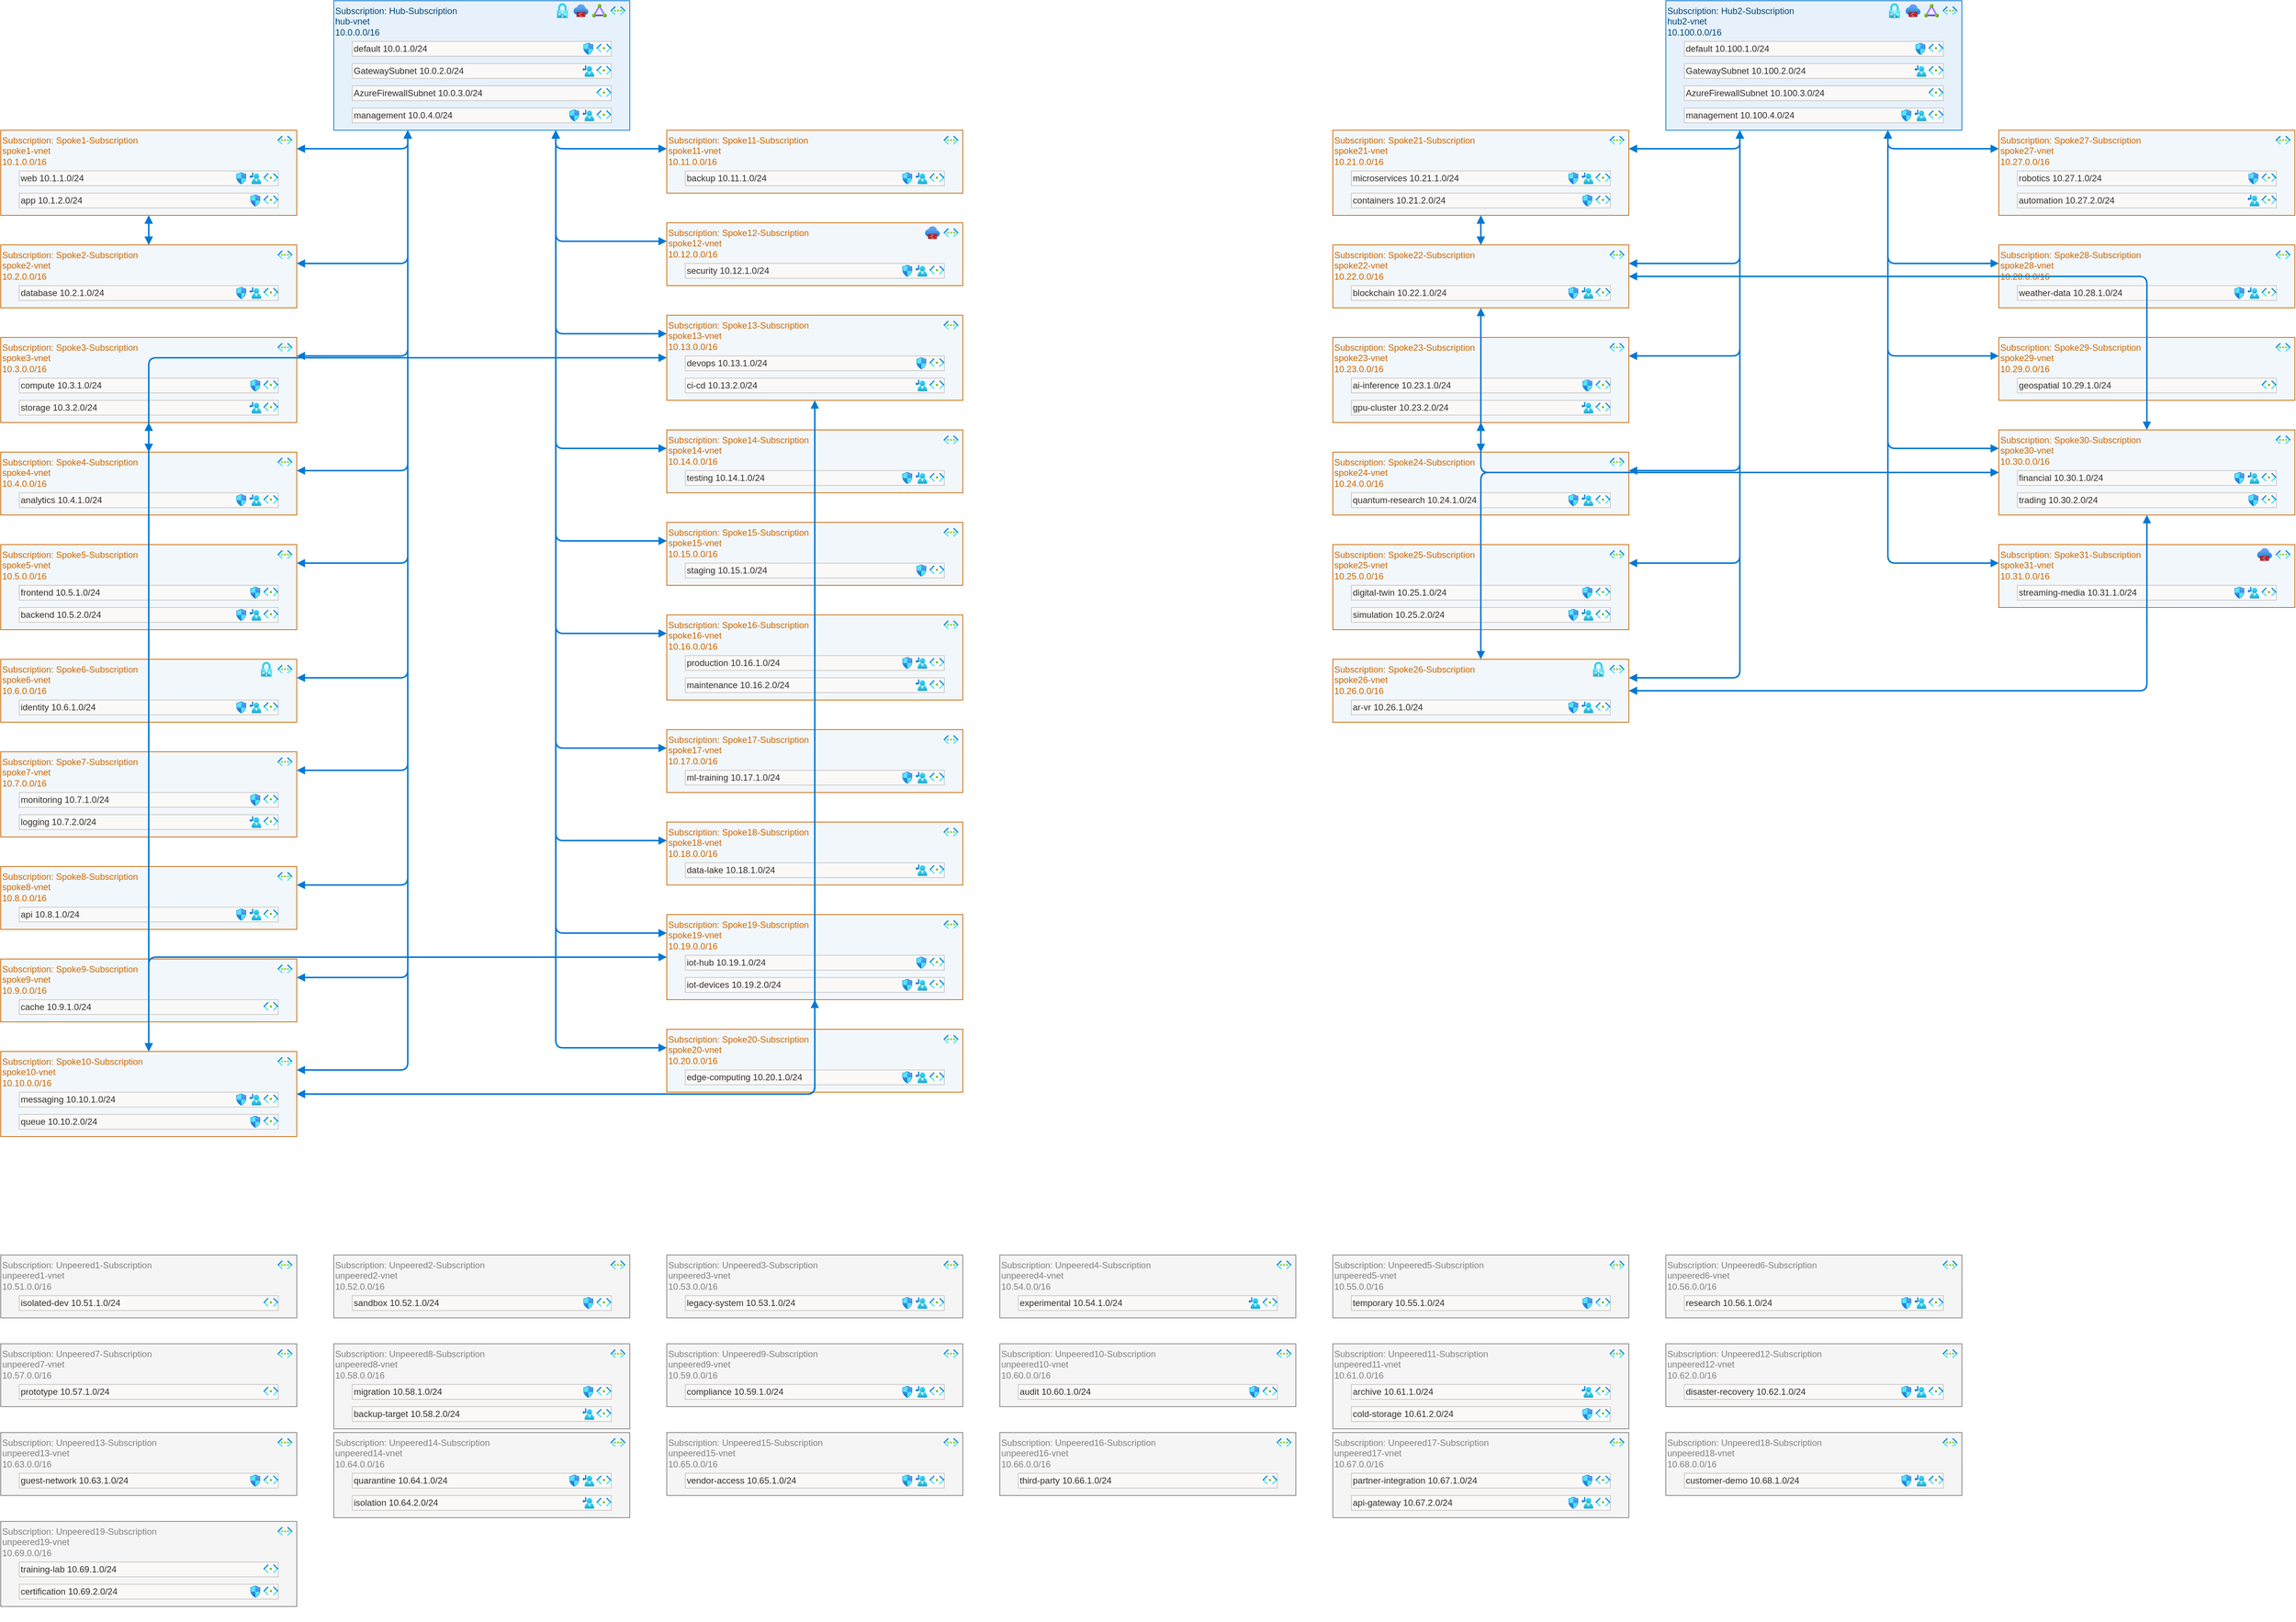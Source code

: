 <?xml version='1.0' encoding='UTF-8'?>
<mxfile version="25.0.2">
  <diagram name="Hub and Spoke Topology">
    <mxGraphModel dx="371" dy="1462" grid="0" gridSize="10" guides="1" tooltips="1" connect="1" arrows="1" fold="1" page="0" pageScale="1" pageWidth="827" pageHeight="1169" background="#ffffff" math="0" shadow="0">
      <root>
        <mxCell id="0"/>
        <mxCell id="1" parent="0"/>
        <mxCell id="hub_0_group" value="" style="group" vertex="1" connectable="0" parent="1">
          <mxGeometry x="470" y="20" width="400" height="195" as="geometry"/>
        </mxCell>
        <mxCell id="hub_0" style="shape=rectangle;rounded=0;whiteSpace=wrap;html=1;strokeColor=#0078D4;fontColor=#004578;fillColor=#E6F1FB;verticalAlign=top;align=left" vertex="1" parent="hub_0_group" value="Subscription: Hub-Subscription&#10;hub-vnet&#10;10.0.0.0/16">
          <mxGeometry x="0" y="0" width="400" height="175" as="geometry"/>
        </mxCell>
        <mxCell id="hub_0_image" style="shape=image;html=1;image=img/lib/azure2/networking/Virtual_Networks.svg;" vertex="1" parent="hub_0">
          <mxGeometry x="374" y="3.39" width="20" height="20" as="geometry"/>
        </mxCell>
        <mxCell id="hub_0_expressroute_image" style="shape=image;html=1;image=img/lib/azure2/networking/ExpressRoute_Circuits.svg;" vertex="1" parent="hub_0">
          <mxGeometry x="349" y="3.39" width="20" height="20" as="geometry"/>
        </mxCell>
        <mxCell id="hub_0_firewall_image" style="shape=image;html=1;image=img/lib/azure2/networking/Firewalls.svg;" vertex="1" parent="hub_0">
          <mxGeometry x="324" y="3.39" width="20" height="20" as="geometry"/>
        </mxCell>
        <mxCell id="hub_0_vpn_image" style="shape=image;html=1;image=img/lib/azure2/networking/Virtual_Network_Gateways.svg;" vertex="1" parent="hub_0">
          <mxGeometry x="299" y="3.39" width="20" height="20" as="geometry"/>
        </mxCell>
        <mxCell id="hub_0_subnet_0" style="shape=rectangle;rounded=0;whiteSpace=wrap;html=1;strokeColor=#C8C6C4;fontColor=#323130;fillColor=#FAF9F8;align=left" vertex="1" parent="hub_0" value="default 10.0.1.0/24">
          <mxGeometry x="25" y="55" width="350" height="20" as="geometry"/>
        </mxCell>
        <mxCell id="hub_0_subnet_0_icon" style="shape=image;html=1;image=img/lib/azure2/networking/Subnet.svg;" vertex="1" parent="hub_0">
          <mxGeometry x="355" y="58" width="20" height="12" as="geometry"/>
        </mxCell>
        <mxCell id="hub_0_subnet_0_nsg" style="shape=image;html=1;image=img/lib/azure2/networking/Network_Security_Groups.svg;" vertex="1" parent="hub_0">
          <mxGeometry x="336" y="57" width="16" height="16" as="geometry"/>
        </mxCell>
        <mxCell id="hub_0_subnet_1" style="shape=rectangle;rounded=0;whiteSpace=wrap;html=1;strokeColor=#C8C6C4;fontColor=#323130;fillColor=#FAF9F8;align=left" vertex="1" parent="hub_0" value="GatewaySubnet 10.0.2.0/24">
          <mxGeometry x="25" y="85" width="350" height="20" as="geometry"/>
        </mxCell>
        <mxCell id="hub_0_subnet_1_icon" style="shape=image;html=1;image=img/lib/azure2/networking/Subnet.svg;" vertex="1" parent="hub_0">
          <mxGeometry x="355" y="88" width="20" height="12" as="geometry"/>
        </mxCell>
        <mxCell id="hub_0_subnet_1_udr" style="shape=image;html=1;image=img/lib/azure2/networking/Route_Tables.svg;" vertex="1" parent="hub_0">
          <mxGeometry x="336" y="87" width="16" height="16" as="geometry"/>
        </mxCell>
        <mxCell id="hub_0_subnet_2" style="shape=rectangle;rounded=0;whiteSpace=wrap;html=1;strokeColor=#C8C6C4;fontColor=#323130;fillColor=#FAF9F8;align=left" vertex="1" parent="hub_0" value="AzureFirewallSubnet 10.0.3.0/24">
          <mxGeometry x="25" y="115" width="350" height="20" as="geometry"/>
        </mxCell>
        <mxCell id="hub_0_subnet_2_icon" style="shape=image;html=1;image=img/lib/azure2/networking/Subnet.svg;" vertex="1" parent="hub_0">
          <mxGeometry x="355" y="118" width="20" height="12" as="geometry"/>
        </mxCell>
        <mxCell id="hub_0_subnet_3" style="shape=rectangle;rounded=0;whiteSpace=wrap;html=1;strokeColor=#C8C6C4;fontColor=#323130;fillColor=#FAF9F8;align=left" vertex="1" parent="hub_0" value="management 10.0.4.0/24">
          <mxGeometry x="25" y="145" width="350" height="20" as="geometry"/>
        </mxCell>
        <mxCell id="hub_0_subnet_3_icon" style="shape=image;html=1;image=img/lib/azure2/networking/Subnet.svg;" vertex="1" parent="hub_0">
          <mxGeometry x="355" y="148" width="20" height="12" as="geometry"/>
        </mxCell>
        <mxCell id="hub_0_subnet_3_udr" style="shape=image;html=1;image=img/lib/azure2/networking/Route_Tables.svg;" vertex="1" parent="hub_0">
          <mxGeometry x="336" y="147" width="16" height="16" as="geometry"/>
        </mxCell>
        <mxCell id="hub_0_subnet_3_nsg" style="shape=image;html=1;image=img/lib/azure2/networking/Network_Security_Groups.svg;" vertex="1" parent="hub_0">
          <mxGeometry x="317" y="147" width="16" height="16" as="geometry"/>
        </mxCell>
        <mxCell id="right_spoke0_0_group" value="" style="group" vertex="1" connectable="0" parent="1">
          <mxGeometry x="920" y="195" width="400" height="105" as="geometry"/>
        </mxCell>
        <mxCell id="right_spoke0_0" style="shape=rectangle;rounded=0;whiteSpace=wrap;html=1;strokeColor=#CC6600;fontColor=#CC6600;fillColor=#f2f7fc;verticalAlign=top;align=left" vertex="1" parent="right_spoke0_0_group" value="Subscription: Spoke11-Subscription&#10;spoke11-vnet&#10;10.11.0.0/16">
          <mxGeometry x="0" y="0" width="400" height="85" as="geometry"/>
        </mxCell>
        <mxCell id="right_spoke0_0_image" style="shape=image;html=1;image=img/lib/azure2/networking/Virtual_Networks.svg;" vertex="1" parent="right_spoke0_0">
          <mxGeometry x="374" y="3.39" width="20" height="20" as="geometry"/>
        </mxCell>
        <mxCell id="right_spoke0_0_subnet_0" style="shape=rectangle;rounded=0;whiteSpace=wrap;html=1;strokeColor=#C8C6C4;fontColor=#323130;fillColor=#FAF9F8;align=left" vertex="1" parent="right_spoke0_0" value="backup 10.11.1.0/24">
          <mxGeometry x="25" y="55" width="350" height="20" as="geometry"/>
        </mxCell>
        <mxCell id="right_spoke0_0_subnet_0_icon" style="shape=image;html=1;image=img/lib/azure2/networking/Subnet.svg;" vertex="1" parent="right_spoke0_0">
          <mxGeometry x="355" y="58" width="20" height="12" as="geometry"/>
        </mxCell>
        <mxCell id="right_spoke0_0_subnet_0_udr" style="shape=image;html=1;image=img/lib/azure2/networking/Route_Tables.svg;" vertex="1" parent="right_spoke0_0">
          <mxGeometry x="336" y="57" width="16" height="16" as="geometry"/>
        </mxCell>
        <mxCell id="right_spoke0_0_subnet_0_nsg" style="shape=image;html=1;image=img/lib/azure2/networking/Network_Security_Groups.svg;" vertex="1" parent="right_spoke0_0">
          <mxGeometry x="317" y="57" width="16" height="16" as="geometry"/>
        </mxCell>
        <mxCell id="edge_right_0_0_spoke11-vnet" edge="1" source="hub_0" target="right_spoke0_0" style="edgeStyle=orthogonalEdgeStyle;rounded=1;strokeColor=#0078D4;strokeWidth=2;endArrow=block;startArrow=block;" parent="1">
          <mxGeometry relative="1" as="geometry">
            <Array as="points">
              <mxPoint x="770" y="220"/>
            </Array>
          </mxGeometry>
        </mxCell>
        <mxCell id="right_spoke0_1_group" value="" style="group" vertex="1" connectable="0" parent="1">
          <mxGeometry x="920" y="320" width="400" height="105" as="geometry"/>
        </mxCell>
        <mxCell id="right_spoke0_1" style="shape=rectangle;rounded=0;whiteSpace=wrap;html=1;strokeColor=#CC6600;fontColor=#CC6600;fillColor=#f2f7fc;verticalAlign=top;align=left" vertex="1" parent="right_spoke0_1_group" value="Subscription: Spoke12-Subscription&#10;spoke12-vnet&#10;10.12.0.0/16">
          <mxGeometry x="0" y="0" width="400" height="85" as="geometry"/>
        </mxCell>
        <mxCell id="right_spoke0_1_image" style="shape=image;html=1;image=img/lib/azure2/networking/Virtual_Networks.svg;" vertex="1" parent="right_spoke0_1">
          <mxGeometry x="374" y="3.39" width="20" height="20" as="geometry"/>
        </mxCell>
        <mxCell id="right_spoke0_1_firewall_image" style="shape=image;html=1;image=img/lib/azure2/networking/Firewalls.svg;" vertex="1" parent="right_spoke0_1">
          <mxGeometry x="349" y="3.39" width="20" height="20" as="geometry"/>
        </mxCell>
        <mxCell id="right_spoke0_1_subnet_0" style="shape=rectangle;rounded=0;whiteSpace=wrap;html=1;strokeColor=#C8C6C4;fontColor=#323130;fillColor=#FAF9F8;align=left" vertex="1" parent="right_spoke0_1" value="security 10.12.1.0/24">
          <mxGeometry x="25" y="55" width="350" height="20" as="geometry"/>
        </mxCell>
        <mxCell id="right_spoke0_1_subnet_0_icon" style="shape=image;html=1;image=img/lib/azure2/networking/Subnet.svg;" vertex="1" parent="right_spoke0_1">
          <mxGeometry x="355" y="58" width="20" height="12" as="geometry"/>
        </mxCell>
        <mxCell id="right_spoke0_1_subnet_0_udr" style="shape=image;html=1;image=img/lib/azure2/networking/Route_Tables.svg;" vertex="1" parent="right_spoke0_1">
          <mxGeometry x="336" y="57" width="16" height="16" as="geometry"/>
        </mxCell>
        <mxCell id="right_spoke0_1_subnet_0_nsg" style="shape=image;html=1;image=img/lib/azure2/networking/Network_Security_Groups.svg;" vertex="1" parent="right_spoke0_1">
          <mxGeometry x="317" y="57" width="16" height="16" as="geometry"/>
        </mxCell>
        <mxCell id="edge_right_0_1_spoke12-vnet" edge="1" source="hub_0" target="right_spoke0_1" style="edgeStyle=orthogonalEdgeStyle;rounded=1;strokeColor=#0078D4;strokeWidth=2;endArrow=block;startArrow=block;" parent="1">
          <mxGeometry relative="1" as="geometry">
            <Array as="points">
              <mxPoint x="770" y="345"/>
            </Array>
          </mxGeometry>
        </mxCell>
        <mxCell id="right_spoke0_2_group" value="" style="group" vertex="1" connectable="0" parent="1">
          <mxGeometry x="920" y="445" width="400" height="135" as="geometry"/>
        </mxCell>
        <mxCell id="right_spoke0_2" style="shape=rectangle;rounded=0;whiteSpace=wrap;html=1;strokeColor=#CC6600;fontColor=#CC6600;fillColor=#f2f7fc;verticalAlign=top;align=left" vertex="1" parent="right_spoke0_2_group" value="Subscription: Spoke13-Subscription&#10;spoke13-vnet&#10;10.13.0.0/16">
          <mxGeometry x="0" y="0" width="400" height="115" as="geometry"/>
        </mxCell>
        <mxCell id="right_spoke0_2_image" style="shape=image;html=1;image=img/lib/azure2/networking/Virtual_Networks.svg;" vertex="1" parent="right_spoke0_2">
          <mxGeometry x="374" y="3.39" width="20" height="20" as="geometry"/>
        </mxCell>
        <mxCell id="right_spoke0_2_subnet_0" style="shape=rectangle;rounded=0;whiteSpace=wrap;html=1;strokeColor=#C8C6C4;fontColor=#323130;fillColor=#FAF9F8;align=left" vertex="1" parent="right_spoke0_2" value="devops 10.13.1.0/24">
          <mxGeometry x="25" y="55" width="350" height="20" as="geometry"/>
        </mxCell>
        <mxCell id="right_spoke0_2_subnet_0_icon" style="shape=image;html=1;image=img/lib/azure2/networking/Subnet.svg;" vertex="1" parent="right_spoke0_2">
          <mxGeometry x="355" y="58" width="20" height="12" as="geometry"/>
        </mxCell>
        <mxCell id="right_spoke0_2_subnet_0_nsg" style="shape=image;html=1;image=img/lib/azure2/networking/Network_Security_Groups.svg;" vertex="1" parent="right_spoke0_2">
          <mxGeometry x="336" y="57" width="16" height="16" as="geometry"/>
        </mxCell>
        <mxCell id="right_spoke0_2_subnet_1" style="shape=rectangle;rounded=0;whiteSpace=wrap;html=1;strokeColor=#C8C6C4;fontColor=#323130;fillColor=#FAF9F8;align=left" vertex="1" parent="right_spoke0_2" value="ci-cd 10.13.2.0/24">
          <mxGeometry x="25" y="85" width="350" height="20" as="geometry"/>
        </mxCell>
        <mxCell id="right_spoke0_2_subnet_1_icon" style="shape=image;html=1;image=img/lib/azure2/networking/Subnet.svg;" vertex="1" parent="right_spoke0_2">
          <mxGeometry x="355" y="88" width="20" height="12" as="geometry"/>
        </mxCell>
        <mxCell id="right_spoke0_2_subnet_1_udr" style="shape=image;html=1;image=img/lib/azure2/networking/Route_Tables.svg;" vertex="1" parent="right_spoke0_2">
          <mxGeometry x="336" y="87" width="16" height="16" as="geometry"/>
        </mxCell>
        <mxCell id="edge_right_0_2_spoke13-vnet" edge="1" source="hub_0" target="right_spoke0_2" style="edgeStyle=orthogonalEdgeStyle;rounded=1;strokeColor=#0078D4;strokeWidth=2;endArrow=block;startArrow=block;" parent="1">
          <mxGeometry relative="1" as="geometry">
            <Array as="points">
              <mxPoint x="770" y="470"/>
            </Array>
          </mxGeometry>
        </mxCell>
        <mxCell id="right_spoke0_3_group" value="" style="group" vertex="1" connectable="0" parent="1">
          <mxGeometry x="920" y="600" width="400" height="105" as="geometry"/>
        </mxCell>
        <mxCell id="right_spoke0_3" style="shape=rectangle;rounded=0;whiteSpace=wrap;html=1;strokeColor=#CC6600;fontColor=#CC6600;fillColor=#f2f7fc;verticalAlign=top;align=left" vertex="1" parent="right_spoke0_3_group" value="Subscription: Spoke14-Subscription&#10;spoke14-vnet&#10;10.14.0.0/16">
          <mxGeometry x="0" y="0" width="400" height="85" as="geometry"/>
        </mxCell>
        <mxCell id="right_spoke0_3_image" style="shape=image;html=1;image=img/lib/azure2/networking/Virtual_Networks.svg;" vertex="1" parent="right_spoke0_3">
          <mxGeometry x="374" y="3.39" width="20" height="20" as="geometry"/>
        </mxCell>
        <mxCell id="right_spoke0_3_subnet_0" style="shape=rectangle;rounded=0;whiteSpace=wrap;html=1;strokeColor=#C8C6C4;fontColor=#323130;fillColor=#FAF9F8;align=left" vertex="1" parent="right_spoke0_3" value="testing 10.14.1.0/24">
          <mxGeometry x="25" y="55" width="350" height="20" as="geometry"/>
        </mxCell>
        <mxCell id="right_spoke0_3_subnet_0_icon" style="shape=image;html=1;image=img/lib/azure2/networking/Subnet.svg;" vertex="1" parent="right_spoke0_3">
          <mxGeometry x="355" y="58" width="20" height="12" as="geometry"/>
        </mxCell>
        <mxCell id="right_spoke0_3_subnet_0_udr" style="shape=image;html=1;image=img/lib/azure2/networking/Route_Tables.svg;" vertex="1" parent="right_spoke0_3">
          <mxGeometry x="336" y="57" width="16" height="16" as="geometry"/>
        </mxCell>
        <mxCell id="right_spoke0_3_subnet_0_nsg" style="shape=image;html=1;image=img/lib/azure2/networking/Network_Security_Groups.svg;" vertex="1" parent="right_spoke0_3">
          <mxGeometry x="317" y="57" width="16" height="16" as="geometry"/>
        </mxCell>
        <mxCell id="edge_right_0_3_spoke14-vnet" edge="1" source="hub_0" target="right_spoke0_3" style="edgeStyle=orthogonalEdgeStyle;rounded=1;strokeColor=#0078D4;strokeWidth=2;endArrow=block;startArrow=block;" parent="1">
          <mxGeometry relative="1" as="geometry">
            <Array as="points">
              <mxPoint x="770" y="625"/>
            </Array>
          </mxGeometry>
        </mxCell>
        <mxCell id="right_spoke0_4_group" value="" style="group" vertex="1" connectable="0" parent="1">
          <mxGeometry x="920" y="725" width="400" height="105" as="geometry"/>
        </mxCell>
        <mxCell id="right_spoke0_4" style="shape=rectangle;rounded=0;whiteSpace=wrap;html=1;strokeColor=#CC6600;fontColor=#CC6600;fillColor=#f2f7fc;verticalAlign=top;align=left" vertex="1" parent="right_spoke0_4_group" value="Subscription: Spoke15-Subscription&#10;spoke15-vnet&#10;10.15.0.0/16">
          <mxGeometry x="0" y="0" width="400" height="85" as="geometry"/>
        </mxCell>
        <mxCell id="right_spoke0_4_image" style="shape=image;html=1;image=img/lib/azure2/networking/Virtual_Networks.svg;" vertex="1" parent="right_spoke0_4">
          <mxGeometry x="374" y="3.39" width="20" height="20" as="geometry"/>
        </mxCell>
        <mxCell id="right_spoke0_4_subnet_0" style="shape=rectangle;rounded=0;whiteSpace=wrap;html=1;strokeColor=#C8C6C4;fontColor=#323130;fillColor=#FAF9F8;align=left" vertex="1" parent="right_spoke0_4" value="staging 10.15.1.0/24">
          <mxGeometry x="25" y="55" width="350" height="20" as="geometry"/>
        </mxCell>
        <mxCell id="right_spoke0_4_subnet_0_icon" style="shape=image;html=1;image=img/lib/azure2/networking/Subnet.svg;" vertex="1" parent="right_spoke0_4">
          <mxGeometry x="355" y="58" width="20" height="12" as="geometry"/>
        </mxCell>
        <mxCell id="right_spoke0_4_subnet_0_nsg" style="shape=image;html=1;image=img/lib/azure2/networking/Network_Security_Groups.svg;" vertex="1" parent="right_spoke0_4">
          <mxGeometry x="336" y="57" width="16" height="16" as="geometry"/>
        </mxCell>
        <mxCell id="edge_right_0_4_spoke15-vnet" edge="1" source="hub_0" target="right_spoke0_4" style="edgeStyle=orthogonalEdgeStyle;rounded=1;strokeColor=#0078D4;strokeWidth=2;endArrow=block;startArrow=block;" parent="1">
          <mxGeometry relative="1" as="geometry">
            <Array as="points">
              <mxPoint x="770" y="750"/>
            </Array>
          </mxGeometry>
        </mxCell>
        <mxCell id="right_spoke0_5_group" value="" style="group" vertex="1" connectable="0" parent="1">
          <mxGeometry x="920" y="850" width="400" height="135" as="geometry"/>
        </mxCell>
        <mxCell id="right_spoke0_5" style="shape=rectangle;rounded=0;whiteSpace=wrap;html=1;strokeColor=#CC6600;fontColor=#CC6600;fillColor=#f2f7fc;verticalAlign=top;align=left" vertex="1" parent="right_spoke0_5_group" value="Subscription: Spoke16-Subscription&#10;spoke16-vnet&#10;10.16.0.0/16">
          <mxGeometry x="0" y="0" width="400" height="115" as="geometry"/>
        </mxCell>
        <mxCell id="right_spoke0_5_image" style="shape=image;html=1;image=img/lib/azure2/networking/Virtual_Networks.svg;" vertex="1" parent="right_spoke0_5">
          <mxGeometry x="374" y="3.39" width="20" height="20" as="geometry"/>
        </mxCell>
        <mxCell id="right_spoke0_5_subnet_0" style="shape=rectangle;rounded=0;whiteSpace=wrap;html=1;strokeColor=#C8C6C4;fontColor=#323130;fillColor=#FAF9F8;align=left" vertex="1" parent="right_spoke0_5" value="production 10.16.1.0/24">
          <mxGeometry x="25" y="55" width="350" height="20" as="geometry"/>
        </mxCell>
        <mxCell id="right_spoke0_5_subnet_0_icon" style="shape=image;html=1;image=img/lib/azure2/networking/Subnet.svg;" vertex="1" parent="right_spoke0_5">
          <mxGeometry x="355" y="58" width="20" height="12" as="geometry"/>
        </mxCell>
        <mxCell id="right_spoke0_5_subnet_0_udr" style="shape=image;html=1;image=img/lib/azure2/networking/Route_Tables.svg;" vertex="1" parent="right_spoke0_5">
          <mxGeometry x="336" y="57" width="16" height="16" as="geometry"/>
        </mxCell>
        <mxCell id="right_spoke0_5_subnet_0_nsg" style="shape=image;html=1;image=img/lib/azure2/networking/Network_Security_Groups.svg;" vertex="1" parent="right_spoke0_5">
          <mxGeometry x="317" y="57" width="16" height="16" as="geometry"/>
        </mxCell>
        <mxCell id="right_spoke0_5_subnet_1" style="shape=rectangle;rounded=0;whiteSpace=wrap;html=1;strokeColor=#C8C6C4;fontColor=#323130;fillColor=#FAF9F8;align=left" vertex="1" parent="right_spoke0_5" value="maintenance 10.16.2.0/24">
          <mxGeometry x="25" y="85" width="350" height="20" as="geometry"/>
        </mxCell>
        <mxCell id="right_spoke0_5_subnet_1_icon" style="shape=image;html=1;image=img/lib/azure2/networking/Subnet.svg;" vertex="1" parent="right_spoke0_5">
          <mxGeometry x="355" y="88" width="20" height="12" as="geometry"/>
        </mxCell>
        <mxCell id="right_spoke0_5_subnet_1_udr" style="shape=image;html=1;image=img/lib/azure2/networking/Route_Tables.svg;" vertex="1" parent="right_spoke0_5">
          <mxGeometry x="336" y="87" width="16" height="16" as="geometry"/>
        </mxCell>
        <mxCell id="edge_right_0_5_spoke16-vnet" edge="1" source="hub_0" target="right_spoke0_5" style="edgeStyle=orthogonalEdgeStyle;rounded=1;strokeColor=#0078D4;strokeWidth=2;endArrow=block;startArrow=block;" parent="1">
          <mxGeometry relative="1" as="geometry">
            <Array as="points">
              <mxPoint x="770" y="875"/>
            </Array>
          </mxGeometry>
        </mxCell>
        <mxCell id="right_spoke0_6_group" value="" style="group" vertex="1" connectable="0" parent="1">
          <mxGeometry x="920" y="1005" width="400" height="105" as="geometry"/>
        </mxCell>
        <mxCell id="right_spoke0_6" style="shape=rectangle;rounded=0;whiteSpace=wrap;html=1;strokeColor=#CC6600;fontColor=#CC6600;fillColor=#f2f7fc;verticalAlign=top;align=left" vertex="1" parent="right_spoke0_6_group" value="Subscription: Spoke17-Subscription&#10;spoke17-vnet&#10;10.17.0.0/16">
          <mxGeometry x="0" y="0" width="400" height="85" as="geometry"/>
        </mxCell>
        <mxCell id="right_spoke0_6_image" style="shape=image;html=1;image=img/lib/azure2/networking/Virtual_Networks.svg;" vertex="1" parent="right_spoke0_6">
          <mxGeometry x="374" y="3.39" width="20" height="20" as="geometry"/>
        </mxCell>
        <mxCell id="right_spoke0_6_subnet_0" style="shape=rectangle;rounded=0;whiteSpace=wrap;html=1;strokeColor=#C8C6C4;fontColor=#323130;fillColor=#FAF9F8;align=left" vertex="1" parent="right_spoke0_6" value="ml-training 10.17.1.0/24">
          <mxGeometry x="25" y="55" width="350" height="20" as="geometry"/>
        </mxCell>
        <mxCell id="right_spoke0_6_subnet_0_icon" style="shape=image;html=1;image=img/lib/azure2/networking/Subnet.svg;" vertex="1" parent="right_spoke0_6">
          <mxGeometry x="355" y="58" width="20" height="12" as="geometry"/>
        </mxCell>
        <mxCell id="right_spoke0_6_subnet_0_udr" style="shape=image;html=1;image=img/lib/azure2/networking/Route_Tables.svg;" vertex="1" parent="right_spoke0_6">
          <mxGeometry x="336" y="57" width="16" height="16" as="geometry"/>
        </mxCell>
        <mxCell id="right_spoke0_6_subnet_0_nsg" style="shape=image;html=1;image=img/lib/azure2/networking/Network_Security_Groups.svg;" vertex="1" parent="right_spoke0_6">
          <mxGeometry x="317" y="57" width="16" height="16" as="geometry"/>
        </mxCell>
        <mxCell id="edge_right_0_6_spoke17-vnet" edge="1" source="hub_0" target="right_spoke0_6" style="edgeStyle=orthogonalEdgeStyle;rounded=1;strokeColor=#0078D4;strokeWidth=2;endArrow=block;startArrow=block;" parent="1">
          <mxGeometry relative="1" as="geometry">
            <Array as="points">
              <mxPoint x="770" y="1030"/>
            </Array>
          </mxGeometry>
        </mxCell>
        <mxCell id="right_spoke0_7_group" value="" style="group" vertex="1" connectable="0" parent="1">
          <mxGeometry x="920" y="1130" width="400" height="105" as="geometry"/>
        </mxCell>
        <mxCell id="right_spoke0_7" style="shape=rectangle;rounded=0;whiteSpace=wrap;html=1;strokeColor=#CC6600;fontColor=#CC6600;fillColor=#f2f7fc;verticalAlign=top;align=left" vertex="1" parent="right_spoke0_7_group" value="Subscription: Spoke18-Subscription&#10;spoke18-vnet&#10;10.18.0.0/16">
          <mxGeometry x="0" y="0" width="400" height="85" as="geometry"/>
        </mxCell>
        <mxCell id="right_spoke0_7_image" style="shape=image;html=1;image=img/lib/azure2/networking/Virtual_Networks.svg;" vertex="1" parent="right_spoke0_7">
          <mxGeometry x="374" y="3.39" width="20" height="20" as="geometry"/>
        </mxCell>
        <mxCell id="right_spoke0_7_subnet_0" style="shape=rectangle;rounded=0;whiteSpace=wrap;html=1;strokeColor=#C8C6C4;fontColor=#323130;fillColor=#FAF9F8;align=left" vertex="1" parent="right_spoke0_7" value="data-lake 10.18.1.0/24">
          <mxGeometry x="25" y="55" width="350" height="20" as="geometry"/>
        </mxCell>
        <mxCell id="right_spoke0_7_subnet_0_icon" style="shape=image;html=1;image=img/lib/azure2/networking/Subnet.svg;" vertex="1" parent="right_spoke0_7">
          <mxGeometry x="355" y="58" width="20" height="12" as="geometry"/>
        </mxCell>
        <mxCell id="right_spoke0_7_subnet_0_udr" style="shape=image;html=1;image=img/lib/azure2/networking/Route_Tables.svg;" vertex="1" parent="right_spoke0_7">
          <mxGeometry x="336" y="57" width="16" height="16" as="geometry"/>
        </mxCell>
        <mxCell id="edge_right_0_7_spoke18-vnet" edge="1" source="hub_0" target="right_spoke0_7" style="edgeStyle=orthogonalEdgeStyle;rounded=1;strokeColor=#0078D4;strokeWidth=2;endArrow=block;startArrow=block;" parent="1">
          <mxGeometry relative="1" as="geometry">
            <Array as="points">
              <mxPoint x="770" y="1155"/>
            </Array>
          </mxGeometry>
        </mxCell>
        <mxCell id="right_spoke0_8_group" value="" style="group" vertex="1" connectable="0" parent="1">
          <mxGeometry x="920" y="1255" width="400" height="135" as="geometry"/>
        </mxCell>
        <mxCell id="right_spoke0_8" style="shape=rectangle;rounded=0;whiteSpace=wrap;html=1;strokeColor=#CC6600;fontColor=#CC6600;fillColor=#f2f7fc;verticalAlign=top;align=left" vertex="1" parent="right_spoke0_8_group" value="Subscription: Spoke19-Subscription&#10;spoke19-vnet&#10;10.19.0.0/16">
          <mxGeometry x="0" y="0" width="400" height="115" as="geometry"/>
        </mxCell>
        <mxCell id="right_spoke0_8_image" style="shape=image;html=1;image=img/lib/azure2/networking/Virtual_Networks.svg;" vertex="1" parent="right_spoke0_8">
          <mxGeometry x="374" y="3.39" width="20" height="20" as="geometry"/>
        </mxCell>
        <mxCell id="right_spoke0_8_subnet_0" style="shape=rectangle;rounded=0;whiteSpace=wrap;html=1;strokeColor=#C8C6C4;fontColor=#323130;fillColor=#FAF9F8;align=left" vertex="1" parent="right_spoke0_8" value="iot-hub 10.19.1.0/24">
          <mxGeometry x="25" y="55" width="350" height="20" as="geometry"/>
        </mxCell>
        <mxCell id="right_spoke0_8_subnet_0_icon" style="shape=image;html=1;image=img/lib/azure2/networking/Subnet.svg;" vertex="1" parent="right_spoke0_8">
          <mxGeometry x="355" y="58" width="20" height="12" as="geometry"/>
        </mxCell>
        <mxCell id="right_spoke0_8_subnet_0_nsg" style="shape=image;html=1;image=img/lib/azure2/networking/Network_Security_Groups.svg;" vertex="1" parent="right_spoke0_8">
          <mxGeometry x="336" y="57" width="16" height="16" as="geometry"/>
        </mxCell>
        <mxCell id="right_spoke0_8_subnet_1" style="shape=rectangle;rounded=0;whiteSpace=wrap;html=1;strokeColor=#C8C6C4;fontColor=#323130;fillColor=#FAF9F8;align=left" vertex="1" parent="right_spoke0_8" value="iot-devices 10.19.2.0/24">
          <mxGeometry x="25" y="85" width="350" height="20" as="geometry"/>
        </mxCell>
        <mxCell id="right_spoke0_8_subnet_1_icon" style="shape=image;html=1;image=img/lib/azure2/networking/Subnet.svg;" vertex="1" parent="right_spoke0_8">
          <mxGeometry x="355" y="88" width="20" height="12" as="geometry"/>
        </mxCell>
        <mxCell id="right_spoke0_8_subnet_1_udr" style="shape=image;html=1;image=img/lib/azure2/networking/Route_Tables.svg;" vertex="1" parent="right_spoke0_8">
          <mxGeometry x="336" y="87" width="16" height="16" as="geometry"/>
        </mxCell>
        <mxCell id="right_spoke0_8_subnet_1_nsg" style="shape=image;html=1;image=img/lib/azure2/networking/Network_Security_Groups.svg;" vertex="1" parent="right_spoke0_8">
          <mxGeometry x="317" y="87" width="16" height="16" as="geometry"/>
        </mxCell>
        <mxCell id="edge_right_0_8_spoke19-vnet" edge="1" source="hub_0" target="right_spoke0_8" style="edgeStyle=orthogonalEdgeStyle;rounded=1;strokeColor=#0078D4;strokeWidth=2;endArrow=block;startArrow=block;" parent="1">
          <mxGeometry relative="1" as="geometry">
            <Array as="points">
              <mxPoint x="770" y="1280"/>
            </Array>
          </mxGeometry>
        </mxCell>
        <mxCell id="right_spoke0_9_group" value="" style="group" vertex="1" connectable="0" parent="1">
          <mxGeometry x="920" y="1410" width="400" height="105" as="geometry"/>
        </mxCell>
        <mxCell id="right_spoke0_9" style="shape=rectangle;rounded=0;whiteSpace=wrap;html=1;strokeColor=#CC6600;fontColor=#CC6600;fillColor=#f2f7fc;verticalAlign=top;align=left" vertex="1" parent="right_spoke0_9_group" value="Subscription: Spoke20-Subscription&#10;spoke20-vnet&#10;10.20.0.0/16">
          <mxGeometry x="0" y="0" width="400" height="85" as="geometry"/>
        </mxCell>
        <mxCell id="right_spoke0_9_image" style="shape=image;html=1;image=img/lib/azure2/networking/Virtual_Networks.svg;" vertex="1" parent="right_spoke0_9">
          <mxGeometry x="374" y="3.39" width="20" height="20" as="geometry"/>
        </mxCell>
        <mxCell id="right_spoke0_9_subnet_0" style="shape=rectangle;rounded=0;whiteSpace=wrap;html=1;strokeColor=#C8C6C4;fontColor=#323130;fillColor=#FAF9F8;align=left" vertex="1" parent="right_spoke0_9" value="edge-computing 10.20.1.0/24">
          <mxGeometry x="25" y="55" width="350" height="20" as="geometry"/>
        </mxCell>
        <mxCell id="right_spoke0_9_subnet_0_icon" style="shape=image;html=1;image=img/lib/azure2/networking/Subnet.svg;" vertex="1" parent="right_spoke0_9">
          <mxGeometry x="355" y="58" width="20" height="12" as="geometry"/>
        </mxCell>
        <mxCell id="right_spoke0_9_subnet_0_udr" style="shape=image;html=1;image=img/lib/azure2/networking/Route_Tables.svg;" vertex="1" parent="right_spoke0_9">
          <mxGeometry x="336" y="57" width="16" height="16" as="geometry"/>
        </mxCell>
        <mxCell id="right_spoke0_9_subnet_0_nsg" style="shape=image;html=1;image=img/lib/azure2/networking/Network_Security_Groups.svg;" vertex="1" parent="right_spoke0_9">
          <mxGeometry x="317" y="57" width="16" height="16" as="geometry"/>
        </mxCell>
        <mxCell id="edge_right_0_9_spoke20-vnet" edge="1" source="hub_0" target="right_spoke0_9" style="edgeStyle=orthogonalEdgeStyle;rounded=1;strokeColor=#0078D4;strokeWidth=2;endArrow=block;startArrow=block;" parent="1">
          <mxGeometry relative="1" as="geometry">
            <Array as="points">
              <mxPoint x="770" y="1435"/>
            </Array>
          </mxGeometry>
        </mxCell>
        <mxCell id="left_spoke0_0_group" value="" style="group" vertex="1" connectable="0" parent="1">
          <mxGeometry x="20" y="195" width="400" height="135" as="geometry"/>
        </mxCell>
        <mxCell id="left_spoke0_0" style="shape=rectangle;rounded=0;whiteSpace=wrap;html=1;strokeColor=#CC6600;fontColor=#CC6600;fillColor=#f2f7fc;verticalAlign=top;align=left" vertex="1" parent="left_spoke0_0_group" value="Subscription: Spoke1-Subscription&#10;spoke1-vnet&#10;10.1.0.0/16">
          <mxGeometry x="0" y="0" width="400" height="115" as="geometry"/>
        </mxCell>
        <mxCell id="left_spoke0_0_image" style="shape=image;html=1;image=img/lib/azure2/networking/Virtual_Networks.svg;" vertex="1" parent="left_spoke0_0">
          <mxGeometry x="374" y="3.39" width="20" height="20" as="geometry"/>
        </mxCell>
        <mxCell id="left_spoke0_0_subnet_0" style="shape=rectangle;rounded=0;whiteSpace=wrap;html=1;strokeColor=#C8C6C4;fontColor=#323130;fillColor=#FAF9F8;align=left" vertex="1" parent="left_spoke0_0" value="web 10.1.1.0/24">
          <mxGeometry x="25" y="55" width="350" height="20" as="geometry"/>
        </mxCell>
        <mxCell id="left_spoke0_0_subnet_0_icon" style="shape=image;html=1;image=img/lib/azure2/networking/Subnet.svg;" vertex="1" parent="left_spoke0_0">
          <mxGeometry x="355" y="58" width="20" height="12" as="geometry"/>
        </mxCell>
        <mxCell id="left_spoke0_0_subnet_0_udr" style="shape=image;html=1;image=img/lib/azure2/networking/Route_Tables.svg;" vertex="1" parent="left_spoke0_0">
          <mxGeometry x="336" y="57" width="16" height="16" as="geometry"/>
        </mxCell>
        <mxCell id="left_spoke0_0_subnet_0_nsg" style="shape=image;html=1;image=img/lib/azure2/networking/Network_Security_Groups.svg;" vertex="1" parent="left_spoke0_0">
          <mxGeometry x="317" y="57" width="16" height="16" as="geometry"/>
        </mxCell>
        <mxCell id="left_spoke0_0_subnet_1" style="shape=rectangle;rounded=0;whiteSpace=wrap;html=1;strokeColor=#C8C6C4;fontColor=#323130;fillColor=#FAF9F8;align=left" vertex="1" parent="left_spoke0_0" value="app 10.1.2.0/24">
          <mxGeometry x="25" y="85" width="350" height="20" as="geometry"/>
        </mxCell>
        <mxCell id="left_spoke0_0_subnet_1_icon" style="shape=image;html=1;image=img/lib/azure2/networking/Subnet.svg;" vertex="1" parent="left_spoke0_0">
          <mxGeometry x="355" y="88" width="20" height="12" as="geometry"/>
        </mxCell>
        <mxCell id="left_spoke0_0_subnet_1_nsg" style="shape=image;html=1;image=img/lib/azure2/networking/Network_Security_Groups.svg;" vertex="1" parent="left_spoke0_0">
          <mxGeometry x="336" y="87" width="16" height="16" as="geometry"/>
        </mxCell>
        <mxCell id="edge_left_0_0_spoke1-vnet" edge="1" source="hub_0" target="left_spoke0_0" style="edgeStyle=orthogonalEdgeStyle;rounded=1;strokeColor=#0078D4;strokeWidth=2;endArrow=block;startArrow=block;" parent="1">
          <mxGeometry relative="1" as="geometry">
            <Array as="points">
              <mxPoint x="570" y="220"/>
            </Array>
          </mxGeometry>
        </mxCell>
        <mxCell id="left_spoke0_1_group" value="" style="group" vertex="1" connectable="0" parent="1">
          <mxGeometry x="20" y="350" width="400" height="105" as="geometry"/>
        </mxCell>
        <mxCell id="left_spoke0_1" style="shape=rectangle;rounded=0;whiteSpace=wrap;html=1;strokeColor=#CC6600;fontColor=#CC6600;fillColor=#f2f7fc;verticalAlign=top;align=left" vertex="1" parent="left_spoke0_1_group" value="Subscription: Spoke2-Subscription&#10;spoke2-vnet&#10;10.2.0.0/16">
          <mxGeometry x="0" y="0" width="400" height="85" as="geometry"/>
        </mxCell>
        <mxCell id="left_spoke0_1_image" style="shape=image;html=1;image=img/lib/azure2/networking/Virtual_Networks.svg;" vertex="1" parent="left_spoke0_1">
          <mxGeometry x="374" y="3.39" width="20" height="20" as="geometry"/>
        </mxCell>
        <mxCell id="left_spoke0_1_subnet_0" style="shape=rectangle;rounded=0;whiteSpace=wrap;html=1;strokeColor=#C8C6C4;fontColor=#323130;fillColor=#FAF9F8;align=left" vertex="1" parent="left_spoke0_1" value="database 10.2.1.0/24">
          <mxGeometry x="25" y="55" width="350" height="20" as="geometry"/>
        </mxCell>
        <mxCell id="left_spoke0_1_subnet_0_icon" style="shape=image;html=1;image=img/lib/azure2/networking/Subnet.svg;" vertex="1" parent="left_spoke0_1">
          <mxGeometry x="355" y="58" width="20" height="12" as="geometry"/>
        </mxCell>
        <mxCell id="left_spoke0_1_subnet_0_udr" style="shape=image;html=1;image=img/lib/azure2/networking/Route_Tables.svg;" vertex="1" parent="left_spoke0_1">
          <mxGeometry x="336" y="57" width="16" height="16" as="geometry"/>
        </mxCell>
        <mxCell id="left_spoke0_1_subnet_0_nsg" style="shape=image;html=1;image=img/lib/azure2/networking/Network_Security_Groups.svg;" vertex="1" parent="left_spoke0_1">
          <mxGeometry x="317" y="57" width="16" height="16" as="geometry"/>
        </mxCell>
        <mxCell id="edge_left_0_1_spoke2-vnet" edge="1" source="hub_0" target="left_spoke0_1" style="edgeStyle=orthogonalEdgeStyle;rounded=1;strokeColor=#0078D4;strokeWidth=2;endArrow=block;startArrow=block;" parent="1">
          <mxGeometry relative="1" as="geometry">
            <Array as="points">
              <mxPoint x="570" y="375"/>
            </Array>
          </mxGeometry>
        </mxCell>
        <mxCell id="left_spoke0_2_group" value="" style="group" vertex="1" connectable="0" parent="1">
          <mxGeometry x="20" y="475" width="400" height="135" as="geometry"/>
        </mxCell>
        <mxCell id="left_spoke0_2" style="shape=rectangle;rounded=0;whiteSpace=wrap;html=1;strokeColor=#CC6600;fontColor=#CC6600;fillColor=#f2f7fc;verticalAlign=top;align=left" vertex="1" parent="left_spoke0_2_group" value="Subscription: Spoke3-Subscription&#10;spoke3-vnet&#10;10.3.0.0/16">
          <mxGeometry x="0" y="0" width="400" height="115" as="geometry"/>
        </mxCell>
        <mxCell id="left_spoke0_2_image" style="shape=image;html=1;image=img/lib/azure2/networking/Virtual_Networks.svg;" vertex="1" parent="left_spoke0_2">
          <mxGeometry x="374" y="3.39" width="20" height="20" as="geometry"/>
        </mxCell>
        <mxCell id="left_spoke0_2_subnet_0" style="shape=rectangle;rounded=0;whiteSpace=wrap;html=1;strokeColor=#C8C6C4;fontColor=#323130;fillColor=#FAF9F8;align=left" vertex="1" parent="left_spoke0_2" value="compute 10.3.1.0/24">
          <mxGeometry x="25" y="55" width="350" height="20" as="geometry"/>
        </mxCell>
        <mxCell id="left_spoke0_2_subnet_0_icon" style="shape=image;html=1;image=img/lib/azure2/networking/Subnet.svg;" vertex="1" parent="left_spoke0_2">
          <mxGeometry x="355" y="58" width="20" height="12" as="geometry"/>
        </mxCell>
        <mxCell id="left_spoke0_2_subnet_0_nsg" style="shape=image;html=1;image=img/lib/azure2/networking/Network_Security_Groups.svg;" vertex="1" parent="left_spoke0_2">
          <mxGeometry x="336" y="57" width="16" height="16" as="geometry"/>
        </mxCell>
        <mxCell id="left_spoke0_2_subnet_1" style="shape=rectangle;rounded=0;whiteSpace=wrap;html=1;strokeColor=#C8C6C4;fontColor=#323130;fillColor=#FAF9F8;align=left" vertex="1" parent="left_spoke0_2" value="storage 10.3.2.0/24">
          <mxGeometry x="25" y="85" width="350" height="20" as="geometry"/>
        </mxCell>
        <mxCell id="left_spoke0_2_subnet_1_icon" style="shape=image;html=1;image=img/lib/azure2/networking/Subnet.svg;" vertex="1" parent="left_spoke0_2">
          <mxGeometry x="355" y="88" width="20" height="12" as="geometry"/>
        </mxCell>
        <mxCell id="left_spoke0_2_subnet_1_udr" style="shape=image;html=1;image=img/lib/azure2/networking/Route_Tables.svg;" vertex="1" parent="left_spoke0_2">
          <mxGeometry x="336" y="87" width="16" height="16" as="geometry"/>
        </mxCell>
        <mxCell id="edge_left_0_2_spoke3-vnet" edge="1" source="hub_0" target="left_spoke0_2" style="edgeStyle=orthogonalEdgeStyle;rounded=1;strokeColor=#0078D4;strokeWidth=2;endArrow=block;startArrow=block;" parent="1">
          <mxGeometry relative="1" as="geometry">
            <Array as="points">
              <mxPoint x="570" y="500"/>
            </Array>
          </mxGeometry>
        </mxCell>
        <mxCell id="left_spoke0_3_group" value="" style="group" vertex="1" connectable="0" parent="1">
          <mxGeometry x="20" y="630" width="400" height="105" as="geometry"/>
        </mxCell>
        <mxCell id="left_spoke0_3" style="shape=rectangle;rounded=0;whiteSpace=wrap;html=1;strokeColor=#CC6600;fontColor=#CC6600;fillColor=#f2f7fc;verticalAlign=top;align=left" vertex="1" parent="left_spoke0_3_group" value="Subscription: Spoke4-Subscription&#10;spoke4-vnet&#10;10.4.0.0/16">
          <mxGeometry x="0" y="0" width="400" height="85" as="geometry"/>
        </mxCell>
        <mxCell id="left_spoke0_3_image" style="shape=image;html=1;image=img/lib/azure2/networking/Virtual_Networks.svg;" vertex="1" parent="left_spoke0_3">
          <mxGeometry x="374" y="3.39" width="20" height="20" as="geometry"/>
        </mxCell>
        <mxCell id="left_spoke0_3_subnet_0" style="shape=rectangle;rounded=0;whiteSpace=wrap;html=1;strokeColor=#C8C6C4;fontColor=#323130;fillColor=#FAF9F8;align=left" vertex="1" parent="left_spoke0_3" value="analytics 10.4.1.0/24">
          <mxGeometry x="25" y="55" width="350" height="20" as="geometry"/>
        </mxCell>
        <mxCell id="left_spoke0_3_subnet_0_icon" style="shape=image;html=1;image=img/lib/azure2/networking/Subnet.svg;" vertex="1" parent="left_spoke0_3">
          <mxGeometry x="355" y="58" width="20" height="12" as="geometry"/>
        </mxCell>
        <mxCell id="left_spoke0_3_subnet_0_udr" style="shape=image;html=1;image=img/lib/azure2/networking/Route_Tables.svg;" vertex="1" parent="left_spoke0_3">
          <mxGeometry x="336" y="57" width="16" height="16" as="geometry"/>
        </mxCell>
        <mxCell id="left_spoke0_3_subnet_0_nsg" style="shape=image;html=1;image=img/lib/azure2/networking/Network_Security_Groups.svg;" vertex="1" parent="left_spoke0_3">
          <mxGeometry x="317" y="57" width="16" height="16" as="geometry"/>
        </mxCell>
        <mxCell id="edge_left_0_3_spoke4-vnet" edge="1" source="hub_0" target="left_spoke0_3" style="edgeStyle=orthogonalEdgeStyle;rounded=1;strokeColor=#0078D4;strokeWidth=2;endArrow=block;startArrow=block;" parent="1">
          <mxGeometry relative="1" as="geometry">
            <Array as="points">
              <mxPoint x="570" y="655"/>
            </Array>
          </mxGeometry>
        </mxCell>
        <mxCell id="left_spoke0_4_group" value="" style="group" vertex="1" connectable="0" parent="1">
          <mxGeometry x="20" y="755" width="400" height="135" as="geometry"/>
        </mxCell>
        <mxCell id="left_spoke0_4" style="shape=rectangle;rounded=0;whiteSpace=wrap;html=1;strokeColor=#CC6600;fontColor=#CC6600;fillColor=#f2f7fc;verticalAlign=top;align=left" vertex="1" parent="left_spoke0_4_group" value="Subscription: Spoke5-Subscription&#10;spoke5-vnet&#10;10.5.0.0/16">
          <mxGeometry x="0" y="0" width="400" height="115" as="geometry"/>
        </mxCell>
        <mxCell id="left_spoke0_4_image" style="shape=image;html=1;image=img/lib/azure2/networking/Virtual_Networks.svg;" vertex="1" parent="left_spoke0_4">
          <mxGeometry x="374" y="3.39" width="20" height="20" as="geometry"/>
        </mxCell>
        <mxCell id="left_spoke0_4_subnet_0" style="shape=rectangle;rounded=0;whiteSpace=wrap;html=1;strokeColor=#C8C6C4;fontColor=#323130;fillColor=#FAF9F8;align=left" vertex="1" parent="left_spoke0_4" value="frontend 10.5.1.0/24">
          <mxGeometry x="25" y="55" width="350" height="20" as="geometry"/>
        </mxCell>
        <mxCell id="left_spoke0_4_subnet_0_icon" style="shape=image;html=1;image=img/lib/azure2/networking/Subnet.svg;" vertex="1" parent="left_spoke0_4">
          <mxGeometry x="355" y="58" width="20" height="12" as="geometry"/>
        </mxCell>
        <mxCell id="left_spoke0_4_subnet_0_nsg" style="shape=image;html=1;image=img/lib/azure2/networking/Network_Security_Groups.svg;" vertex="1" parent="left_spoke0_4">
          <mxGeometry x="336" y="57" width="16" height="16" as="geometry"/>
        </mxCell>
        <mxCell id="left_spoke0_4_subnet_1" style="shape=rectangle;rounded=0;whiteSpace=wrap;html=1;strokeColor=#C8C6C4;fontColor=#323130;fillColor=#FAF9F8;align=left" vertex="1" parent="left_spoke0_4" value="backend 10.5.2.0/24">
          <mxGeometry x="25" y="85" width="350" height="20" as="geometry"/>
        </mxCell>
        <mxCell id="left_spoke0_4_subnet_1_icon" style="shape=image;html=1;image=img/lib/azure2/networking/Subnet.svg;" vertex="1" parent="left_spoke0_4">
          <mxGeometry x="355" y="88" width="20" height="12" as="geometry"/>
        </mxCell>
        <mxCell id="left_spoke0_4_subnet_1_udr" style="shape=image;html=1;image=img/lib/azure2/networking/Route_Tables.svg;" vertex="1" parent="left_spoke0_4">
          <mxGeometry x="336" y="87" width="16" height="16" as="geometry"/>
        </mxCell>
        <mxCell id="left_spoke0_4_subnet_1_nsg" style="shape=image;html=1;image=img/lib/azure2/networking/Network_Security_Groups.svg;" vertex="1" parent="left_spoke0_4">
          <mxGeometry x="317" y="87" width="16" height="16" as="geometry"/>
        </mxCell>
        <mxCell id="edge_left_0_4_spoke5-vnet" edge="1" source="hub_0" target="left_spoke0_4" style="edgeStyle=orthogonalEdgeStyle;rounded=1;strokeColor=#0078D4;strokeWidth=2;endArrow=block;startArrow=block;" parent="1">
          <mxGeometry relative="1" as="geometry">
            <Array as="points">
              <mxPoint x="570" y="780"/>
            </Array>
          </mxGeometry>
        </mxCell>
        <mxCell id="left_spoke0_5_group" value="" style="group" vertex="1" connectable="0" parent="1">
          <mxGeometry x="20" y="910" width="400" height="105" as="geometry"/>
        </mxCell>
        <mxCell id="left_spoke0_5" style="shape=rectangle;rounded=0;whiteSpace=wrap;html=1;strokeColor=#CC6600;fontColor=#CC6600;fillColor=#f2f7fc;verticalAlign=top;align=left" vertex="1" parent="left_spoke0_5_group" value="Subscription: Spoke6-Subscription&#10;spoke6-vnet&#10;10.6.0.0/16">
          <mxGeometry x="0" y="0" width="400" height="85" as="geometry"/>
        </mxCell>
        <mxCell id="left_spoke0_5_image" style="shape=image;html=1;image=img/lib/azure2/networking/Virtual_Networks.svg;" vertex="1" parent="left_spoke0_5">
          <mxGeometry x="374" y="3.39" width="20" height="20" as="geometry"/>
        </mxCell>
        <mxCell id="left_spoke0_5_vpn_image" style="shape=image;html=1;image=img/lib/azure2/networking/Virtual_Network_Gateways.svg;" vertex="1" parent="left_spoke0_5">
          <mxGeometry x="349" y="3.39" width="20" height="20" as="geometry"/>
        </mxCell>
        <mxCell id="left_spoke0_5_subnet_0" style="shape=rectangle;rounded=0;whiteSpace=wrap;html=1;strokeColor=#C8C6C4;fontColor=#323130;fillColor=#FAF9F8;align=left" vertex="1" parent="left_spoke0_5" value="identity 10.6.1.0/24">
          <mxGeometry x="25" y="55" width="350" height="20" as="geometry"/>
        </mxCell>
        <mxCell id="left_spoke0_5_subnet_0_icon" style="shape=image;html=1;image=img/lib/azure2/networking/Subnet.svg;" vertex="1" parent="left_spoke0_5">
          <mxGeometry x="355" y="58" width="20" height="12" as="geometry"/>
        </mxCell>
        <mxCell id="left_spoke0_5_subnet_0_udr" style="shape=image;html=1;image=img/lib/azure2/networking/Route_Tables.svg;" vertex="1" parent="left_spoke0_5">
          <mxGeometry x="336" y="57" width="16" height="16" as="geometry"/>
        </mxCell>
        <mxCell id="left_spoke0_5_subnet_0_nsg" style="shape=image;html=1;image=img/lib/azure2/networking/Network_Security_Groups.svg;" vertex="1" parent="left_spoke0_5">
          <mxGeometry x="317" y="57" width="16" height="16" as="geometry"/>
        </mxCell>
        <mxCell id="edge_left_0_5_spoke6-vnet" edge="1" source="hub_0" target="left_spoke0_5" style="edgeStyle=orthogonalEdgeStyle;rounded=1;strokeColor=#0078D4;strokeWidth=2;endArrow=block;startArrow=block;" parent="1">
          <mxGeometry relative="1" as="geometry">
            <Array as="points">
              <mxPoint x="570" y="935"/>
            </Array>
          </mxGeometry>
        </mxCell>
        <mxCell id="left_spoke0_6_group" value="" style="group" vertex="1" connectable="0" parent="1">
          <mxGeometry x="20" y="1035" width="400" height="135" as="geometry"/>
        </mxCell>
        <mxCell id="left_spoke0_6" style="shape=rectangle;rounded=0;whiteSpace=wrap;html=1;strokeColor=#CC6600;fontColor=#CC6600;fillColor=#f2f7fc;verticalAlign=top;align=left" vertex="1" parent="left_spoke0_6_group" value="Subscription: Spoke7-Subscription&#10;spoke7-vnet&#10;10.7.0.0/16">
          <mxGeometry x="0" y="0" width="400" height="115" as="geometry"/>
        </mxCell>
        <mxCell id="left_spoke0_6_image" style="shape=image;html=1;image=img/lib/azure2/networking/Virtual_Networks.svg;" vertex="1" parent="left_spoke0_6">
          <mxGeometry x="374" y="3.39" width="20" height="20" as="geometry"/>
        </mxCell>
        <mxCell id="left_spoke0_6_subnet_0" style="shape=rectangle;rounded=0;whiteSpace=wrap;html=1;strokeColor=#C8C6C4;fontColor=#323130;fillColor=#FAF9F8;align=left" vertex="1" parent="left_spoke0_6" value="monitoring 10.7.1.0/24">
          <mxGeometry x="25" y="55" width="350" height="20" as="geometry"/>
        </mxCell>
        <mxCell id="left_spoke0_6_subnet_0_icon" style="shape=image;html=1;image=img/lib/azure2/networking/Subnet.svg;" vertex="1" parent="left_spoke0_6">
          <mxGeometry x="355" y="58" width="20" height="12" as="geometry"/>
        </mxCell>
        <mxCell id="left_spoke0_6_subnet_0_nsg" style="shape=image;html=1;image=img/lib/azure2/networking/Network_Security_Groups.svg;" vertex="1" parent="left_spoke0_6">
          <mxGeometry x="336" y="57" width="16" height="16" as="geometry"/>
        </mxCell>
        <mxCell id="left_spoke0_6_subnet_1" style="shape=rectangle;rounded=0;whiteSpace=wrap;html=1;strokeColor=#C8C6C4;fontColor=#323130;fillColor=#FAF9F8;align=left" vertex="1" parent="left_spoke0_6" value="logging 10.7.2.0/24">
          <mxGeometry x="25" y="85" width="350" height="20" as="geometry"/>
        </mxCell>
        <mxCell id="left_spoke0_6_subnet_1_icon" style="shape=image;html=1;image=img/lib/azure2/networking/Subnet.svg;" vertex="1" parent="left_spoke0_6">
          <mxGeometry x="355" y="88" width="20" height="12" as="geometry"/>
        </mxCell>
        <mxCell id="left_spoke0_6_subnet_1_udr" style="shape=image;html=1;image=img/lib/azure2/networking/Route_Tables.svg;" vertex="1" parent="left_spoke0_6">
          <mxGeometry x="336" y="87" width="16" height="16" as="geometry"/>
        </mxCell>
        <mxCell id="edge_left_0_6_spoke7-vnet" edge="1" source="hub_0" target="left_spoke0_6" style="edgeStyle=orthogonalEdgeStyle;rounded=1;strokeColor=#0078D4;strokeWidth=2;endArrow=block;startArrow=block;" parent="1">
          <mxGeometry relative="1" as="geometry">
            <Array as="points">
              <mxPoint x="570" y="1060"/>
            </Array>
          </mxGeometry>
        </mxCell>
        <mxCell id="left_spoke0_7_group" value="" style="group" vertex="1" connectable="0" parent="1">
          <mxGeometry x="20" y="1190" width="400" height="105" as="geometry"/>
        </mxCell>
        <mxCell id="left_spoke0_7" style="shape=rectangle;rounded=0;whiteSpace=wrap;html=1;strokeColor=#CC6600;fontColor=#CC6600;fillColor=#f2f7fc;verticalAlign=top;align=left" vertex="1" parent="left_spoke0_7_group" value="Subscription: Spoke8-Subscription&#10;spoke8-vnet&#10;10.8.0.0/16">
          <mxGeometry x="0" y="0" width="400" height="85" as="geometry"/>
        </mxCell>
        <mxCell id="left_spoke0_7_image" style="shape=image;html=1;image=img/lib/azure2/networking/Virtual_Networks.svg;" vertex="1" parent="left_spoke0_7">
          <mxGeometry x="374" y="3.39" width="20" height="20" as="geometry"/>
        </mxCell>
        <mxCell id="left_spoke0_7_subnet_0" style="shape=rectangle;rounded=0;whiteSpace=wrap;html=1;strokeColor=#C8C6C4;fontColor=#323130;fillColor=#FAF9F8;align=left" vertex="1" parent="left_spoke0_7" value="api 10.8.1.0/24">
          <mxGeometry x="25" y="55" width="350" height="20" as="geometry"/>
        </mxCell>
        <mxCell id="left_spoke0_7_subnet_0_icon" style="shape=image;html=1;image=img/lib/azure2/networking/Subnet.svg;" vertex="1" parent="left_spoke0_7">
          <mxGeometry x="355" y="58" width="20" height="12" as="geometry"/>
        </mxCell>
        <mxCell id="left_spoke0_7_subnet_0_udr" style="shape=image;html=1;image=img/lib/azure2/networking/Route_Tables.svg;" vertex="1" parent="left_spoke0_7">
          <mxGeometry x="336" y="57" width="16" height="16" as="geometry"/>
        </mxCell>
        <mxCell id="left_spoke0_7_subnet_0_nsg" style="shape=image;html=1;image=img/lib/azure2/networking/Network_Security_Groups.svg;" vertex="1" parent="left_spoke0_7">
          <mxGeometry x="317" y="57" width="16" height="16" as="geometry"/>
        </mxCell>
        <mxCell id="edge_left_0_7_spoke8-vnet" edge="1" source="hub_0" target="left_spoke0_7" style="edgeStyle=orthogonalEdgeStyle;rounded=1;strokeColor=#0078D4;strokeWidth=2;endArrow=block;startArrow=block;" parent="1">
          <mxGeometry relative="1" as="geometry">
            <Array as="points">
              <mxPoint x="570" y="1215"/>
            </Array>
          </mxGeometry>
        </mxCell>
        <mxCell id="left_spoke0_8_group" value="" style="group" vertex="1" connectable="0" parent="1">
          <mxGeometry x="20" y="1315" width="400" height="105" as="geometry"/>
        </mxCell>
        <mxCell id="left_spoke0_8" style="shape=rectangle;rounded=0;whiteSpace=wrap;html=1;strokeColor=#CC6600;fontColor=#CC6600;fillColor=#f2f7fc;verticalAlign=top;align=left" vertex="1" parent="left_spoke0_8_group" value="Subscription: Spoke9-Subscription&#10;spoke9-vnet&#10;10.9.0.0/16">
          <mxGeometry x="0" y="0" width="400" height="85" as="geometry"/>
        </mxCell>
        <mxCell id="left_spoke0_8_image" style="shape=image;html=1;image=img/lib/azure2/networking/Virtual_Networks.svg;" vertex="1" parent="left_spoke0_8">
          <mxGeometry x="374" y="3.39" width="20" height="20" as="geometry"/>
        </mxCell>
        <mxCell id="left_spoke0_8_subnet_0" style="shape=rectangle;rounded=0;whiteSpace=wrap;html=1;strokeColor=#C8C6C4;fontColor=#323130;fillColor=#FAF9F8;align=left" vertex="1" parent="left_spoke0_8" value="cache 10.9.1.0/24">
          <mxGeometry x="25" y="55" width="350" height="20" as="geometry"/>
        </mxCell>
        <mxCell id="left_spoke0_8_subnet_0_icon" style="shape=image;html=1;image=img/lib/azure2/networking/Subnet.svg;" vertex="1" parent="left_spoke0_8">
          <mxGeometry x="355" y="58" width="20" height="12" as="geometry"/>
        </mxCell>
        <mxCell id="edge_left_0_8_spoke9-vnet" edge="1" source="hub_0" target="left_spoke0_8" style="edgeStyle=orthogonalEdgeStyle;rounded=1;strokeColor=#0078D4;strokeWidth=2;endArrow=block;startArrow=block;" parent="1">
          <mxGeometry relative="1" as="geometry">
            <Array as="points">
              <mxPoint x="570" y="1340"/>
            </Array>
          </mxGeometry>
        </mxCell>
        <mxCell id="left_spoke0_9_group" value="" style="group" vertex="1" connectable="0" parent="1">
          <mxGeometry x="20" y="1440" width="400" height="135" as="geometry"/>
        </mxCell>
        <mxCell id="left_spoke0_9" style="shape=rectangle;rounded=0;whiteSpace=wrap;html=1;strokeColor=#CC6600;fontColor=#CC6600;fillColor=#f2f7fc;verticalAlign=top;align=left" vertex="1" parent="left_spoke0_9_group" value="Subscription: Spoke10-Subscription&#10;spoke10-vnet&#10;10.10.0.0/16">
          <mxGeometry x="0" y="0" width="400" height="115" as="geometry"/>
        </mxCell>
        <mxCell id="left_spoke0_9_image" style="shape=image;html=1;image=img/lib/azure2/networking/Virtual_Networks.svg;" vertex="1" parent="left_spoke0_9">
          <mxGeometry x="374" y="3.39" width="20" height="20" as="geometry"/>
        </mxCell>
        <mxCell id="left_spoke0_9_subnet_0" style="shape=rectangle;rounded=0;whiteSpace=wrap;html=1;strokeColor=#C8C6C4;fontColor=#323130;fillColor=#FAF9F8;align=left" vertex="1" parent="left_spoke0_9" value="messaging 10.10.1.0/24">
          <mxGeometry x="25" y="55" width="350" height="20" as="geometry"/>
        </mxCell>
        <mxCell id="left_spoke0_9_subnet_0_icon" style="shape=image;html=1;image=img/lib/azure2/networking/Subnet.svg;" vertex="1" parent="left_spoke0_9">
          <mxGeometry x="355" y="58" width="20" height="12" as="geometry"/>
        </mxCell>
        <mxCell id="left_spoke0_9_subnet_0_udr" style="shape=image;html=1;image=img/lib/azure2/networking/Route_Tables.svg;" vertex="1" parent="left_spoke0_9">
          <mxGeometry x="336" y="57" width="16" height="16" as="geometry"/>
        </mxCell>
        <mxCell id="left_spoke0_9_subnet_0_nsg" style="shape=image;html=1;image=img/lib/azure2/networking/Network_Security_Groups.svg;" vertex="1" parent="left_spoke0_9">
          <mxGeometry x="317" y="57" width="16" height="16" as="geometry"/>
        </mxCell>
        <mxCell id="left_spoke0_9_subnet_1" style="shape=rectangle;rounded=0;whiteSpace=wrap;html=1;strokeColor=#C8C6C4;fontColor=#323130;fillColor=#FAF9F8;align=left" vertex="1" parent="left_spoke0_9" value="queue 10.10.2.0/24">
          <mxGeometry x="25" y="85" width="350" height="20" as="geometry"/>
        </mxCell>
        <mxCell id="left_spoke0_9_subnet_1_icon" style="shape=image;html=1;image=img/lib/azure2/networking/Subnet.svg;" vertex="1" parent="left_spoke0_9">
          <mxGeometry x="355" y="88" width="20" height="12" as="geometry"/>
        </mxCell>
        <mxCell id="left_spoke0_9_subnet_1_nsg" style="shape=image;html=1;image=img/lib/azure2/networking/Network_Security_Groups.svg;" vertex="1" parent="left_spoke0_9">
          <mxGeometry x="336" y="87" width="16" height="16" as="geometry"/>
        </mxCell>
        <mxCell id="edge_left_0_9_spoke10-vnet" edge="1" source="hub_0" target="left_spoke0_9" style="edgeStyle=orthogonalEdgeStyle;rounded=1;strokeColor=#0078D4;strokeWidth=2;endArrow=block;startArrow=block;" parent="1">
          <mxGeometry relative="1" as="geometry">
            <Array as="points">
              <mxPoint x="570" y="1465"/>
            </Array>
          </mxGeometry>
        </mxCell>
        <mxCell id="hub_1_group" value="" style="group" vertex="1" connectable="0" parent="1">
          <mxGeometry x="2270" y="20" width="400" height="195" as="geometry"/>
        </mxCell>
        <mxCell id="hub_1" style="shape=rectangle;rounded=0;whiteSpace=wrap;html=1;strokeColor=#0078D4;fontColor=#004578;fillColor=#E6F1FB;verticalAlign=top;align=left" vertex="1" parent="hub_1_group" value="Subscription: Hub2-Subscription&#10;hub2-vnet&#10;10.100.0.0/16">
          <mxGeometry x="0" y="0" width="400" height="175" as="geometry"/>
        </mxCell>
        <mxCell id="hub_1_image" style="shape=image;html=1;image=img/lib/azure2/networking/Virtual_Networks.svg;" vertex="1" parent="hub_1">
          <mxGeometry x="374" y="3.39" width="20" height="20" as="geometry"/>
        </mxCell>
        <mxCell id="hub_1_expressroute_image" style="shape=image;html=1;image=img/lib/azure2/networking/ExpressRoute_Circuits.svg;" vertex="1" parent="hub_1">
          <mxGeometry x="349" y="3.39" width="20" height="20" as="geometry"/>
        </mxCell>
        <mxCell id="hub_1_firewall_image" style="shape=image;html=1;image=img/lib/azure2/networking/Firewalls.svg;" vertex="1" parent="hub_1">
          <mxGeometry x="324" y="3.39" width="20" height="20" as="geometry"/>
        </mxCell>
        <mxCell id="hub_1_vpn_image" style="shape=image;html=1;image=img/lib/azure2/networking/Virtual_Network_Gateways.svg;" vertex="1" parent="hub_1">
          <mxGeometry x="299" y="3.39" width="20" height="20" as="geometry"/>
        </mxCell>
        <mxCell id="hub_1_subnet_0" style="shape=rectangle;rounded=0;whiteSpace=wrap;html=1;strokeColor=#C8C6C4;fontColor=#323130;fillColor=#FAF9F8;align=left" vertex="1" parent="hub_1" value="default 10.100.1.0/24">
          <mxGeometry x="25" y="55" width="350" height="20" as="geometry"/>
        </mxCell>
        <mxCell id="hub_1_subnet_0_icon" style="shape=image;html=1;image=img/lib/azure2/networking/Subnet.svg;" vertex="1" parent="hub_1">
          <mxGeometry x="355" y="58" width="20" height="12" as="geometry"/>
        </mxCell>
        <mxCell id="hub_1_subnet_0_nsg" style="shape=image;html=1;image=img/lib/azure2/networking/Network_Security_Groups.svg;" vertex="1" parent="hub_1">
          <mxGeometry x="336" y="57" width="16" height="16" as="geometry"/>
        </mxCell>
        <mxCell id="hub_1_subnet_1" style="shape=rectangle;rounded=0;whiteSpace=wrap;html=1;strokeColor=#C8C6C4;fontColor=#323130;fillColor=#FAF9F8;align=left" vertex="1" parent="hub_1" value="GatewaySubnet 10.100.2.0/24">
          <mxGeometry x="25" y="85" width="350" height="20" as="geometry"/>
        </mxCell>
        <mxCell id="hub_1_subnet_1_icon" style="shape=image;html=1;image=img/lib/azure2/networking/Subnet.svg;" vertex="1" parent="hub_1">
          <mxGeometry x="355" y="88" width="20" height="12" as="geometry"/>
        </mxCell>
        <mxCell id="hub_1_subnet_1_udr" style="shape=image;html=1;image=img/lib/azure2/networking/Route_Tables.svg;" vertex="1" parent="hub_1">
          <mxGeometry x="336" y="87" width="16" height="16" as="geometry"/>
        </mxCell>
        <mxCell id="hub_1_subnet_2" style="shape=rectangle;rounded=0;whiteSpace=wrap;html=1;strokeColor=#C8C6C4;fontColor=#323130;fillColor=#FAF9F8;align=left" vertex="1" parent="hub_1" value="AzureFirewallSubnet 10.100.3.0/24">
          <mxGeometry x="25" y="115" width="350" height="20" as="geometry"/>
        </mxCell>
        <mxCell id="hub_1_subnet_2_icon" style="shape=image;html=1;image=img/lib/azure2/networking/Subnet.svg;" vertex="1" parent="hub_1">
          <mxGeometry x="355" y="118" width="20" height="12" as="geometry"/>
        </mxCell>
        <mxCell id="hub_1_subnet_3" style="shape=rectangle;rounded=0;whiteSpace=wrap;html=1;strokeColor=#C8C6C4;fontColor=#323130;fillColor=#FAF9F8;align=left" vertex="1" parent="hub_1" value="management 10.100.4.0/24">
          <mxGeometry x="25" y="145" width="350" height="20" as="geometry"/>
        </mxCell>
        <mxCell id="hub_1_subnet_3_icon" style="shape=image;html=1;image=img/lib/azure2/networking/Subnet.svg;" vertex="1" parent="hub_1">
          <mxGeometry x="355" y="148" width="20" height="12" as="geometry"/>
        </mxCell>
        <mxCell id="hub_1_subnet_3_udr" style="shape=image;html=1;image=img/lib/azure2/networking/Route_Tables.svg;" vertex="1" parent="hub_1">
          <mxGeometry x="336" y="147" width="16" height="16" as="geometry"/>
        </mxCell>
        <mxCell id="hub_1_subnet_3_nsg" style="shape=image;html=1;image=img/lib/azure2/networking/Network_Security_Groups.svg;" vertex="1" parent="hub_1">
          <mxGeometry x="317" y="147" width="16" height="16" as="geometry"/>
        </mxCell>
        <mxCell id="right_spoke1_0_group" value="" style="group" vertex="1" connectable="0" parent="1">
          <mxGeometry x="2720" y="195" width="400" height="135" as="geometry"/>
        </mxCell>
        <mxCell id="right_spoke1_0" style="shape=rectangle;rounded=0;whiteSpace=wrap;html=1;strokeColor=#CC6600;fontColor=#CC6600;fillColor=#f2f7fc;verticalAlign=top;align=left" vertex="1" parent="right_spoke1_0_group" value="Subscription: Spoke27-Subscription&#10;spoke27-vnet&#10;10.27.0.0/16">
          <mxGeometry x="0" y="0" width="400" height="115" as="geometry"/>
        </mxCell>
        <mxCell id="right_spoke1_0_image" style="shape=image;html=1;image=img/lib/azure2/networking/Virtual_Networks.svg;" vertex="1" parent="right_spoke1_0">
          <mxGeometry x="374" y="3.39" width="20" height="20" as="geometry"/>
        </mxCell>
        <mxCell id="right_spoke1_0_subnet_0" style="shape=rectangle;rounded=0;whiteSpace=wrap;html=1;strokeColor=#C8C6C4;fontColor=#323130;fillColor=#FAF9F8;align=left" vertex="1" parent="right_spoke1_0" value="robotics 10.27.1.0/24">
          <mxGeometry x="25" y="55" width="350" height="20" as="geometry"/>
        </mxCell>
        <mxCell id="right_spoke1_0_subnet_0_icon" style="shape=image;html=1;image=img/lib/azure2/networking/Subnet.svg;" vertex="1" parent="right_spoke1_0">
          <mxGeometry x="355" y="58" width="20" height="12" as="geometry"/>
        </mxCell>
        <mxCell id="right_spoke1_0_subnet_0_nsg" style="shape=image;html=1;image=img/lib/azure2/networking/Network_Security_Groups.svg;" vertex="1" parent="right_spoke1_0">
          <mxGeometry x="336" y="57" width="16" height="16" as="geometry"/>
        </mxCell>
        <mxCell id="right_spoke1_0_subnet_1" style="shape=rectangle;rounded=0;whiteSpace=wrap;html=1;strokeColor=#C8C6C4;fontColor=#323130;fillColor=#FAF9F8;align=left" vertex="1" parent="right_spoke1_0" value="automation 10.27.2.0/24">
          <mxGeometry x="25" y="85" width="350" height="20" as="geometry"/>
        </mxCell>
        <mxCell id="right_spoke1_0_subnet_1_icon" style="shape=image;html=1;image=img/lib/azure2/networking/Subnet.svg;" vertex="1" parent="right_spoke1_0">
          <mxGeometry x="355" y="88" width="20" height="12" as="geometry"/>
        </mxCell>
        <mxCell id="right_spoke1_0_subnet_1_udr" style="shape=image;html=1;image=img/lib/azure2/networking/Route_Tables.svg;" vertex="1" parent="right_spoke1_0">
          <mxGeometry x="336" y="87" width="16" height="16" as="geometry"/>
        </mxCell>
        <mxCell id="edge_right_1_0_spoke27-vnet" edge="1" source="hub_1" target="right_spoke1_0" style="edgeStyle=orthogonalEdgeStyle;rounded=1;strokeColor=#0078D4;strokeWidth=2;endArrow=block;startArrow=block;" parent="1">
          <mxGeometry relative="1" as="geometry">
            <Array as="points">
              <mxPoint x="2570" y="220"/>
            </Array>
          </mxGeometry>
        </mxCell>
        <mxCell id="right_spoke1_1_group" value="" style="group" vertex="1" connectable="0" parent="1">
          <mxGeometry x="2720" y="350" width="400" height="105" as="geometry"/>
        </mxCell>
        <mxCell id="right_spoke1_1" style="shape=rectangle;rounded=0;whiteSpace=wrap;html=1;strokeColor=#CC6600;fontColor=#CC6600;fillColor=#f2f7fc;verticalAlign=top;align=left" vertex="1" parent="right_spoke1_1_group" value="Subscription: Spoke28-Subscription&#10;spoke28-vnet&#10;10.28.0.0/16">
          <mxGeometry x="0" y="0" width="400" height="85" as="geometry"/>
        </mxCell>
        <mxCell id="right_spoke1_1_image" style="shape=image;html=1;image=img/lib/azure2/networking/Virtual_Networks.svg;" vertex="1" parent="right_spoke1_1">
          <mxGeometry x="374" y="3.39" width="20" height="20" as="geometry"/>
        </mxCell>
        <mxCell id="right_spoke1_1_subnet_0" style="shape=rectangle;rounded=0;whiteSpace=wrap;html=1;strokeColor=#C8C6C4;fontColor=#323130;fillColor=#FAF9F8;align=left" vertex="1" parent="right_spoke1_1" value="weather-data 10.28.1.0/24">
          <mxGeometry x="25" y="55" width="350" height="20" as="geometry"/>
        </mxCell>
        <mxCell id="right_spoke1_1_subnet_0_icon" style="shape=image;html=1;image=img/lib/azure2/networking/Subnet.svg;" vertex="1" parent="right_spoke1_1">
          <mxGeometry x="355" y="58" width="20" height="12" as="geometry"/>
        </mxCell>
        <mxCell id="right_spoke1_1_subnet_0_udr" style="shape=image;html=1;image=img/lib/azure2/networking/Route_Tables.svg;" vertex="1" parent="right_spoke1_1">
          <mxGeometry x="336" y="57" width="16" height="16" as="geometry"/>
        </mxCell>
        <mxCell id="right_spoke1_1_subnet_0_nsg" style="shape=image;html=1;image=img/lib/azure2/networking/Network_Security_Groups.svg;" vertex="1" parent="right_spoke1_1">
          <mxGeometry x="317" y="57" width="16" height="16" as="geometry"/>
        </mxCell>
        <mxCell id="edge_right_1_1_spoke28-vnet" edge="1" source="hub_1" target="right_spoke1_1" style="edgeStyle=orthogonalEdgeStyle;rounded=1;strokeColor=#0078D4;strokeWidth=2;endArrow=block;startArrow=block;" parent="1">
          <mxGeometry relative="1" as="geometry">
            <Array as="points">
              <mxPoint x="2570" y="375"/>
            </Array>
          </mxGeometry>
        </mxCell>
        <mxCell id="right_spoke1_2_group" value="" style="group" vertex="1" connectable="0" parent="1">
          <mxGeometry x="2720" y="475" width="400" height="105" as="geometry"/>
        </mxCell>
        <mxCell id="right_spoke1_2" style="shape=rectangle;rounded=0;whiteSpace=wrap;html=1;strokeColor=#CC6600;fontColor=#CC6600;fillColor=#f2f7fc;verticalAlign=top;align=left" vertex="1" parent="right_spoke1_2_group" value="Subscription: Spoke29-Subscription&#10;spoke29-vnet&#10;10.29.0.0/16">
          <mxGeometry x="0" y="0" width="400" height="85" as="geometry"/>
        </mxCell>
        <mxCell id="right_spoke1_2_image" style="shape=image;html=1;image=img/lib/azure2/networking/Virtual_Networks.svg;" vertex="1" parent="right_spoke1_2">
          <mxGeometry x="374" y="3.39" width="20" height="20" as="geometry"/>
        </mxCell>
        <mxCell id="right_spoke1_2_subnet_0" style="shape=rectangle;rounded=0;whiteSpace=wrap;html=1;strokeColor=#C8C6C4;fontColor=#323130;fillColor=#FAF9F8;align=left" vertex="1" parent="right_spoke1_2" value="geospatial 10.29.1.0/24">
          <mxGeometry x="25" y="55" width="350" height="20" as="geometry"/>
        </mxCell>
        <mxCell id="right_spoke1_2_subnet_0_icon" style="shape=image;html=1;image=img/lib/azure2/networking/Subnet.svg;" vertex="1" parent="right_spoke1_2">
          <mxGeometry x="355" y="58" width="20" height="12" as="geometry"/>
        </mxCell>
        <mxCell id="edge_right_1_2_spoke29-vnet" edge="1" source="hub_1" target="right_spoke1_2" style="edgeStyle=orthogonalEdgeStyle;rounded=1;strokeColor=#0078D4;strokeWidth=2;endArrow=block;startArrow=block;" parent="1">
          <mxGeometry relative="1" as="geometry">
            <Array as="points">
              <mxPoint x="2570" y="500"/>
            </Array>
          </mxGeometry>
        </mxCell>
        <mxCell id="right_spoke1_3_group" value="" style="group" vertex="1" connectable="0" parent="1">
          <mxGeometry x="2720" y="600" width="400" height="135" as="geometry"/>
        </mxCell>
        <mxCell id="right_spoke1_3" style="shape=rectangle;rounded=0;whiteSpace=wrap;html=1;strokeColor=#CC6600;fontColor=#CC6600;fillColor=#f2f7fc;verticalAlign=top;align=left" vertex="1" parent="right_spoke1_3_group" value="Subscription: Spoke30-Subscription&#10;spoke30-vnet&#10;10.30.0.0/16">
          <mxGeometry x="0" y="0" width="400" height="115" as="geometry"/>
        </mxCell>
        <mxCell id="right_spoke1_3_image" style="shape=image;html=1;image=img/lib/azure2/networking/Virtual_Networks.svg;" vertex="1" parent="right_spoke1_3">
          <mxGeometry x="374" y="3.39" width="20" height="20" as="geometry"/>
        </mxCell>
        <mxCell id="right_spoke1_3_subnet_0" style="shape=rectangle;rounded=0;whiteSpace=wrap;html=1;strokeColor=#C8C6C4;fontColor=#323130;fillColor=#FAF9F8;align=left" vertex="1" parent="right_spoke1_3" value="financial 10.30.1.0/24">
          <mxGeometry x="25" y="55" width="350" height="20" as="geometry"/>
        </mxCell>
        <mxCell id="right_spoke1_3_subnet_0_icon" style="shape=image;html=1;image=img/lib/azure2/networking/Subnet.svg;" vertex="1" parent="right_spoke1_3">
          <mxGeometry x="355" y="58" width="20" height="12" as="geometry"/>
        </mxCell>
        <mxCell id="right_spoke1_3_subnet_0_udr" style="shape=image;html=1;image=img/lib/azure2/networking/Route_Tables.svg;" vertex="1" parent="right_spoke1_3">
          <mxGeometry x="336" y="57" width="16" height="16" as="geometry"/>
        </mxCell>
        <mxCell id="right_spoke1_3_subnet_0_nsg" style="shape=image;html=1;image=img/lib/azure2/networking/Network_Security_Groups.svg;" vertex="1" parent="right_spoke1_3">
          <mxGeometry x="317" y="57" width="16" height="16" as="geometry"/>
        </mxCell>
        <mxCell id="right_spoke1_3_subnet_1" style="shape=rectangle;rounded=0;whiteSpace=wrap;html=1;strokeColor=#C8C6C4;fontColor=#323130;fillColor=#FAF9F8;align=left" vertex="1" parent="right_spoke1_3" value="trading 10.30.2.0/24">
          <mxGeometry x="25" y="85" width="350" height="20" as="geometry"/>
        </mxCell>
        <mxCell id="right_spoke1_3_subnet_1_icon" style="shape=image;html=1;image=img/lib/azure2/networking/Subnet.svg;" vertex="1" parent="right_spoke1_3">
          <mxGeometry x="355" y="88" width="20" height="12" as="geometry"/>
        </mxCell>
        <mxCell id="right_spoke1_3_subnet_1_nsg" style="shape=image;html=1;image=img/lib/azure2/networking/Network_Security_Groups.svg;" vertex="1" parent="right_spoke1_3">
          <mxGeometry x="336" y="87" width="16" height="16" as="geometry"/>
        </mxCell>
        <mxCell id="edge_right_1_3_spoke30-vnet" edge="1" source="hub_1" target="right_spoke1_3" style="edgeStyle=orthogonalEdgeStyle;rounded=1;strokeColor=#0078D4;strokeWidth=2;endArrow=block;startArrow=block;" parent="1">
          <mxGeometry relative="1" as="geometry">
            <Array as="points">
              <mxPoint x="2570" y="625"/>
            </Array>
          </mxGeometry>
        </mxCell>
        <mxCell id="right_spoke1_4_group" value="" style="group" vertex="1" connectable="0" parent="1">
          <mxGeometry x="2720" y="755" width="400" height="105" as="geometry"/>
        </mxCell>
        <mxCell id="right_spoke1_4" style="shape=rectangle;rounded=0;whiteSpace=wrap;html=1;strokeColor=#CC6600;fontColor=#CC6600;fillColor=#f2f7fc;verticalAlign=top;align=left" vertex="1" parent="right_spoke1_4_group" value="Subscription: Spoke31-Subscription&#10;spoke31-vnet&#10;10.31.0.0/16">
          <mxGeometry x="0" y="0" width="400" height="85" as="geometry"/>
        </mxCell>
        <mxCell id="right_spoke1_4_image" style="shape=image;html=1;image=img/lib/azure2/networking/Virtual_Networks.svg;" vertex="1" parent="right_spoke1_4">
          <mxGeometry x="374" y="3.39" width="20" height="20" as="geometry"/>
        </mxCell>
        <mxCell id="right_spoke1_4_firewall_image" style="shape=image;html=1;image=img/lib/azure2/networking/Firewalls.svg;" vertex="1" parent="right_spoke1_4">
          <mxGeometry x="349" y="3.39" width="20" height="20" as="geometry"/>
        </mxCell>
        <mxCell id="right_spoke1_4_subnet_0" style="shape=rectangle;rounded=0;whiteSpace=wrap;html=1;strokeColor=#C8C6C4;fontColor=#323130;fillColor=#FAF9F8;align=left" vertex="1" parent="right_spoke1_4" value="streaming-media 10.31.1.0/24">
          <mxGeometry x="25" y="55" width="350" height="20" as="geometry"/>
        </mxCell>
        <mxCell id="right_spoke1_4_subnet_0_icon" style="shape=image;html=1;image=img/lib/azure2/networking/Subnet.svg;" vertex="1" parent="right_spoke1_4">
          <mxGeometry x="355" y="58" width="20" height="12" as="geometry"/>
        </mxCell>
        <mxCell id="right_spoke1_4_subnet_0_udr" style="shape=image;html=1;image=img/lib/azure2/networking/Route_Tables.svg;" vertex="1" parent="right_spoke1_4">
          <mxGeometry x="336" y="57" width="16" height="16" as="geometry"/>
        </mxCell>
        <mxCell id="right_spoke1_4_subnet_0_nsg" style="shape=image;html=1;image=img/lib/azure2/networking/Network_Security_Groups.svg;" vertex="1" parent="right_spoke1_4">
          <mxGeometry x="317" y="57" width="16" height="16" as="geometry"/>
        </mxCell>
        <mxCell id="edge_right_1_4_spoke31-vnet" edge="1" source="hub_1" target="right_spoke1_4" style="edgeStyle=orthogonalEdgeStyle;rounded=1;strokeColor=#0078D4;strokeWidth=2;endArrow=block;startArrow=block;" parent="1">
          <mxGeometry relative="1" as="geometry">
            <Array as="points">
              <mxPoint x="2570" y="780"/>
            </Array>
          </mxGeometry>
        </mxCell>
        <mxCell id="left_spoke1_0_group" value="" style="group" vertex="1" connectable="0" parent="1">
          <mxGeometry x="1820" y="195" width="400" height="135" as="geometry"/>
        </mxCell>
        <mxCell id="left_spoke1_0" style="shape=rectangle;rounded=0;whiteSpace=wrap;html=1;strokeColor=#CC6600;fontColor=#CC6600;fillColor=#f2f7fc;verticalAlign=top;align=left" vertex="1" parent="left_spoke1_0_group" value="Subscription: Spoke21-Subscription&#10;spoke21-vnet&#10;10.21.0.0/16">
          <mxGeometry x="0" y="0" width="400" height="115" as="geometry"/>
        </mxCell>
        <mxCell id="left_spoke1_0_image" style="shape=image;html=1;image=img/lib/azure2/networking/Virtual_Networks.svg;" vertex="1" parent="left_spoke1_0">
          <mxGeometry x="374" y="3.39" width="20" height="20" as="geometry"/>
        </mxCell>
        <mxCell id="left_spoke1_0_subnet_0" style="shape=rectangle;rounded=0;whiteSpace=wrap;html=1;strokeColor=#C8C6C4;fontColor=#323130;fillColor=#FAF9F8;align=left" vertex="1" parent="left_spoke1_0" value="microservices 10.21.1.0/24">
          <mxGeometry x="25" y="55" width="350" height="20" as="geometry"/>
        </mxCell>
        <mxCell id="left_spoke1_0_subnet_0_icon" style="shape=image;html=1;image=img/lib/azure2/networking/Subnet.svg;" vertex="1" parent="left_spoke1_0">
          <mxGeometry x="355" y="58" width="20" height="12" as="geometry"/>
        </mxCell>
        <mxCell id="left_spoke1_0_subnet_0_udr" style="shape=image;html=1;image=img/lib/azure2/networking/Route_Tables.svg;" vertex="1" parent="left_spoke1_0">
          <mxGeometry x="336" y="57" width="16" height="16" as="geometry"/>
        </mxCell>
        <mxCell id="left_spoke1_0_subnet_0_nsg" style="shape=image;html=1;image=img/lib/azure2/networking/Network_Security_Groups.svg;" vertex="1" parent="left_spoke1_0">
          <mxGeometry x="317" y="57" width="16" height="16" as="geometry"/>
        </mxCell>
        <mxCell id="left_spoke1_0_subnet_1" style="shape=rectangle;rounded=0;whiteSpace=wrap;html=1;strokeColor=#C8C6C4;fontColor=#323130;fillColor=#FAF9F8;align=left" vertex="1" parent="left_spoke1_0" value="containers 10.21.2.0/24">
          <mxGeometry x="25" y="85" width="350" height="20" as="geometry"/>
        </mxCell>
        <mxCell id="left_spoke1_0_subnet_1_icon" style="shape=image;html=1;image=img/lib/azure2/networking/Subnet.svg;" vertex="1" parent="left_spoke1_0">
          <mxGeometry x="355" y="88" width="20" height="12" as="geometry"/>
        </mxCell>
        <mxCell id="left_spoke1_0_subnet_1_nsg" style="shape=image;html=1;image=img/lib/azure2/networking/Network_Security_Groups.svg;" vertex="1" parent="left_spoke1_0">
          <mxGeometry x="336" y="87" width="16" height="16" as="geometry"/>
        </mxCell>
        <mxCell id="edge_left_1_0_spoke21-vnet" edge="1" source="hub_1" target="left_spoke1_0" style="edgeStyle=orthogonalEdgeStyle;rounded=1;strokeColor=#0078D4;strokeWidth=2;endArrow=block;startArrow=block;" parent="1">
          <mxGeometry relative="1" as="geometry">
            <Array as="points">
              <mxPoint x="2370" y="220"/>
            </Array>
          </mxGeometry>
        </mxCell>
        <mxCell id="left_spoke1_1_group" value="" style="group" vertex="1" connectable="0" parent="1">
          <mxGeometry x="1820" y="350" width="400" height="105" as="geometry"/>
        </mxCell>
        <mxCell id="left_spoke1_1" style="shape=rectangle;rounded=0;whiteSpace=wrap;html=1;strokeColor=#CC6600;fontColor=#CC6600;fillColor=#f2f7fc;verticalAlign=top;align=left" vertex="1" parent="left_spoke1_1_group" value="Subscription: Spoke22-Subscription&#10;spoke22-vnet&#10;10.22.0.0/16">
          <mxGeometry x="0" y="0" width="400" height="85" as="geometry"/>
        </mxCell>
        <mxCell id="left_spoke1_1_image" style="shape=image;html=1;image=img/lib/azure2/networking/Virtual_Networks.svg;" vertex="1" parent="left_spoke1_1">
          <mxGeometry x="374" y="3.39" width="20" height="20" as="geometry"/>
        </mxCell>
        <mxCell id="left_spoke1_1_subnet_0" style="shape=rectangle;rounded=0;whiteSpace=wrap;html=1;strokeColor=#C8C6C4;fontColor=#323130;fillColor=#FAF9F8;align=left" vertex="1" parent="left_spoke1_1" value="blockchain 10.22.1.0/24">
          <mxGeometry x="25" y="55" width="350" height="20" as="geometry"/>
        </mxCell>
        <mxCell id="left_spoke1_1_subnet_0_icon" style="shape=image;html=1;image=img/lib/azure2/networking/Subnet.svg;" vertex="1" parent="left_spoke1_1">
          <mxGeometry x="355" y="58" width="20" height="12" as="geometry"/>
        </mxCell>
        <mxCell id="left_spoke1_1_subnet_0_udr" style="shape=image;html=1;image=img/lib/azure2/networking/Route_Tables.svg;" vertex="1" parent="left_spoke1_1">
          <mxGeometry x="336" y="57" width="16" height="16" as="geometry"/>
        </mxCell>
        <mxCell id="left_spoke1_1_subnet_0_nsg" style="shape=image;html=1;image=img/lib/azure2/networking/Network_Security_Groups.svg;" vertex="1" parent="left_spoke1_1">
          <mxGeometry x="317" y="57" width="16" height="16" as="geometry"/>
        </mxCell>
        <mxCell id="edge_left_1_1_spoke22-vnet" edge="1" source="hub_1" target="left_spoke1_1" style="edgeStyle=orthogonalEdgeStyle;rounded=1;strokeColor=#0078D4;strokeWidth=2;endArrow=block;startArrow=block;" parent="1">
          <mxGeometry relative="1" as="geometry">
            <Array as="points">
              <mxPoint x="2370" y="375"/>
            </Array>
          </mxGeometry>
        </mxCell>
        <mxCell id="left_spoke1_2_group" value="" style="group" vertex="1" connectable="0" parent="1">
          <mxGeometry x="1820" y="475" width="400" height="135" as="geometry"/>
        </mxCell>
        <mxCell id="left_spoke1_2" style="shape=rectangle;rounded=0;whiteSpace=wrap;html=1;strokeColor=#CC6600;fontColor=#CC6600;fillColor=#f2f7fc;verticalAlign=top;align=left" vertex="1" parent="left_spoke1_2_group" value="Subscription: Spoke23-Subscription&#10;spoke23-vnet&#10;10.23.0.0/16">
          <mxGeometry x="0" y="0" width="400" height="115" as="geometry"/>
        </mxCell>
        <mxCell id="left_spoke1_2_image" style="shape=image;html=1;image=img/lib/azure2/networking/Virtual_Networks.svg;" vertex="1" parent="left_spoke1_2">
          <mxGeometry x="374" y="3.39" width="20" height="20" as="geometry"/>
        </mxCell>
        <mxCell id="left_spoke1_2_subnet_0" style="shape=rectangle;rounded=0;whiteSpace=wrap;html=1;strokeColor=#C8C6C4;fontColor=#323130;fillColor=#FAF9F8;align=left" vertex="1" parent="left_spoke1_2" value="ai-inference 10.23.1.0/24">
          <mxGeometry x="25" y="55" width="350" height="20" as="geometry"/>
        </mxCell>
        <mxCell id="left_spoke1_2_subnet_0_icon" style="shape=image;html=1;image=img/lib/azure2/networking/Subnet.svg;" vertex="1" parent="left_spoke1_2">
          <mxGeometry x="355" y="58" width="20" height="12" as="geometry"/>
        </mxCell>
        <mxCell id="left_spoke1_2_subnet_0_nsg" style="shape=image;html=1;image=img/lib/azure2/networking/Network_Security_Groups.svg;" vertex="1" parent="left_spoke1_2">
          <mxGeometry x="336" y="57" width="16" height="16" as="geometry"/>
        </mxCell>
        <mxCell id="left_spoke1_2_subnet_1" style="shape=rectangle;rounded=0;whiteSpace=wrap;html=1;strokeColor=#C8C6C4;fontColor=#323130;fillColor=#FAF9F8;align=left" vertex="1" parent="left_spoke1_2" value="gpu-cluster 10.23.2.0/24">
          <mxGeometry x="25" y="85" width="350" height="20" as="geometry"/>
        </mxCell>
        <mxCell id="left_spoke1_2_subnet_1_icon" style="shape=image;html=1;image=img/lib/azure2/networking/Subnet.svg;" vertex="1" parent="left_spoke1_2">
          <mxGeometry x="355" y="88" width="20" height="12" as="geometry"/>
        </mxCell>
        <mxCell id="left_spoke1_2_subnet_1_udr" style="shape=image;html=1;image=img/lib/azure2/networking/Route_Tables.svg;" vertex="1" parent="left_spoke1_2">
          <mxGeometry x="336" y="87" width="16" height="16" as="geometry"/>
        </mxCell>
        <mxCell id="edge_left_1_2_spoke23-vnet" edge="1" source="hub_1" target="left_spoke1_2" style="edgeStyle=orthogonalEdgeStyle;rounded=1;strokeColor=#0078D4;strokeWidth=2;endArrow=block;startArrow=block;" parent="1">
          <mxGeometry relative="1" as="geometry">
            <Array as="points">
              <mxPoint x="2370" y="500"/>
            </Array>
          </mxGeometry>
        </mxCell>
        <mxCell id="left_spoke1_3_group" value="" style="group" vertex="1" connectable="0" parent="1">
          <mxGeometry x="1820" y="630" width="400" height="105" as="geometry"/>
        </mxCell>
        <mxCell id="left_spoke1_3" style="shape=rectangle;rounded=0;whiteSpace=wrap;html=1;strokeColor=#CC6600;fontColor=#CC6600;fillColor=#f2f7fc;verticalAlign=top;align=left" vertex="1" parent="left_spoke1_3_group" value="Subscription: Spoke24-Subscription&#10;spoke24-vnet&#10;10.24.0.0/16">
          <mxGeometry x="0" y="0" width="400" height="85" as="geometry"/>
        </mxCell>
        <mxCell id="left_spoke1_3_image" style="shape=image;html=1;image=img/lib/azure2/networking/Virtual_Networks.svg;" vertex="1" parent="left_spoke1_3">
          <mxGeometry x="374" y="3.39" width="20" height="20" as="geometry"/>
        </mxCell>
        <mxCell id="left_spoke1_3_subnet_0" style="shape=rectangle;rounded=0;whiteSpace=wrap;html=1;strokeColor=#C8C6C4;fontColor=#323130;fillColor=#FAF9F8;align=left" vertex="1" parent="left_spoke1_3" value="quantum-research 10.24.1.0/24">
          <mxGeometry x="25" y="55" width="350" height="20" as="geometry"/>
        </mxCell>
        <mxCell id="left_spoke1_3_subnet_0_icon" style="shape=image;html=1;image=img/lib/azure2/networking/Subnet.svg;" vertex="1" parent="left_spoke1_3">
          <mxGeometry x="355" y="58" width="20" height="12" as="geometry"/>
        </mxCell>
        <mxCell id="left_spoke1_3_subnet_0_udr" style="shape=image;html=1;image=img/lib/azure2/networking/Route_Tables.svg;" vertex="1" parent="left_spoke1_3">
          <mxGeometry x="336" y="57" width="16" height="16" as="geometry"/>
        </mxCell>
        <mxCell id="left_spoke1_3_subnet_0_nsg" style="shape=image;html=1;image=img/lib/azure2/networking/Network_Security_Groups.svg;" vertex="1" parent="left_spoke1_3">
          <mxGeometry x="317" y="57" width="16" height="16" as="geometry"/>
        </mxCell>
        <mxCell id="edge_left_1_3_spoke24-vnet" edge="1" source="hub_1" target="left_spoke1_3" style="edgeStyle=orthogonalEdgeStyle;rounded=1;strokeColor=#0078D4;strokeWidth=2;endArrow=block;startArrow=block;" parent="1">
          <mxGeometry relative="1" as="geometry">
            <Array as="points">
              <mxPoint x="2370" y="655"/>
            </Array>
          </mxGeometry>
        </mxCell>
        <mxCell id="left_spoke1_4_group" value="" style="group" vertex="1" connectable="0" parent="1">
          <mxGeometry x="1820" y="755" width="400" height="135" as="geometry"/>
        </mxCell>
        <mxCell id="left_spoke1_4" style="shape=rectangle;rounded=0;whiteSpace=wrap;html=1;strokeColor=#CC6600;fontColor=#CC6600;fillColor=#f2f7fc;verticalAlign=top;align=left" vertex="1" parent="left_spoke1_4_group" value="Subscription: Spoke25-Subscription&#10;spoke25-vnet&#10;10.25.0.0/16">
          <mxGeometry x="0" y="0" width="400" height="115" as="geometry"/>
        </mxCell>
        <mxCell id="left_spoke1_4_image" style="shape=image;html=1;image=img/lib/azure2/networking/Virtual_Networks.svg;" vertex="1" parent="left_spoke1_4">
          <mxGeometry x="374" y="3.39" width="20" height="20" as="geometry"/>
        </mxCell>
        <mxCell id="left_spoke1_4_subnet_0" style="shape=rectangle;rounded=0;whiteSpace=wrap;html=1;strokeColor=#C8C6C4;fontColor=#323130;fillColor=#FAF9F8;align=left" vertex="1" parent="left_spoke1_4" value="digital-twin 10.25.1.0/24">
          <mxGeometry x="25" y="55" width="350" height="20" as="geometry"/>
        </mxCell>
        <mxCell id="left_spoke1_4_subnet_0_icon" style="shape=image;html=1;image=img/lib/azure2/networking/Subnet.svg;" vertex="1" parent="left_spoke1_4">
          <mxGeometry x="355" y="58" width="20" height="12" as="geometry"/>
        </mxCell>
        <mxCell id="left_spoke1_4_subnet_0_nsg" style="shape=image;html=1;image=img/lib/azure2/networking/Network_Security_Groups.svg;" vertex="1" parent="left_spoke1_4">
          <mxGeometry x="336" y="57" width="16" height="16" as="geometry"/>
        </mxCell>
        <mxCell id="left_spoke1_4_subnet_1" style="shape=rectangle;rounded=0;whiteSpace=wrap;html=1;strokeColor=#C8C6C4;fontColor=#323130;fillColor=#FAF9F8;align=left" vertex="1" parent="left_spoke1_4" value="simulation 10.25.2.0/24">
          <mxGeometry x="25" y="85" width="350" height="20" as="geometry"/>
        </mxCell>
        <mxCell id="left_spoke1_4_subnet_1_icon" style="shape=image;html=1;image=img/lib/azure2/networking/Subnet.svg;" vertex="1" parent="left_spoke1_4">
          <mxGeometry x="355" y="88" width="20" height="12" as="geometry"/>
        </mxCell>
        <mxCell id="left_spoke1_4_subnet_1_udr" style="shape=image;html=1;image=img/lib/azure2/networking/Route_Tables.svg;" vertex="1" parent="left_spoke1_4">
          <mxGeometry x="336" y="87" width="16" height="16" as="geometry"/>
        </mxCell>
        <mxCell id="left_spoke1_4_subnet_1_nsg" style="shape=image;html=1;image=img/lib/azure2/networking/Network_Security_Groups.svg;" vertex="1" parent="left_spoke1_4">
          <mxGeometry x="317" y="87" width="16" height="16" as="geometry"/>
        </mxCell>
        <mxCell id="edge_left_1_4_spoke25-vnet" edge="1" source="hub_1" target="left_spoke1_4" style="edgeStyle=orthogonalEdgeStyle;rounded=1;strokeColor=#0078D4;strokeWidth=2;endArrow=block;startArrow=block;" parent="1">
          <mxGeometry relative="1" as="geometry">
            <Array as="points">
              <mxPoint x="2370" y="780"/>
            </Array>
          </mxGeometry>
        </mxCell>
        <mxCell id="left_spoke1_5_group" value="" style="group" vertex="1" connectable="0" parent="1">
          <mxGeometry x="1820" y="910" width="400" height="105" as="geometry"/>
        </mxCell>
        <mxCell id="left_spoke1_5" style="shape=rectangle;rounded=0;whiteSpace=wrap;html=1;strokeColor=#CC6600;fontColor=#CC6600;fillColor=#f2f7fc;verticalAlign=top;align=left" vertex="1" parent="left_spoke1_5_group" value="Subscription: Spoke26-Subscription&#10;spoke26-vnet&#10;10.26.0.0/16">
          <mxGeometry x="0" y="0" width="400" height="85" as="geometry"/>
        </mxCell>
        <mxCell id="left_spoke1_5_image" style="shape=image;html=1;image=img/lib/azure2/networking/Virtual_Networks.svg;" vertex="1" parent="left_spoke1_5">
          <mxGeometry x="374" y="3.39" width="20" height="20" as="geometry"/>
        </mxCell>
        <mxCell id="left_spoke1_5_vpn_image" style="shape=image;html=1;image=img/lib/azure2/networking/Virtual_Network_Gateways.svg;" vertex="1" parent="left_spoke1_5">
          <mxGeometry x="349" y="3.39" width="20" height="20" as="geometry"/>
        </mxCell>
        <mxCell id="left_spoke1_5_subnet_0" style="shape=rectangle;rounded=0;whiteSpace=wrap;html=1;strokeColor=#C8C6C4;fontColor=#323130;fillColor=#FAF9F8;align=left" vertex="1" parent="left_spoke1_5" value="ar-vr 10.26.1.0/24">
          <mxGeometry x="25" y="55" width="350" height="20" as="geometry"/>
        </mxCell>
        <mxCell id="left_spoke1_5_subnet_0_icon" style="shape=image;html=1;image=img/lib/azure2/networking/Subnet.svg;" vertex="1" parent="left_spoke1_5">
          <mxGeometry x="355" y="58" width="20" height="12" as="geometry"/>
        </mxCell>
        <mxCell id="left_spoke1_5_subnet_0_udr" style="shape=image;html=1;image=img/lib/azure2/networking/Route_Tables.svg;" vertex="1" parent="left_spoke1_5">
          <mxGeometry x="336" y="57" width="16" height="16" as="geometry"/>
        </mxCell>
        <mxCell id="left_spoke1_5_subnet_0_nsg" style="shape=image;html=1;image=img/lib/azure2/networking/Network_Security_Groups.svg;" vertex="1" parent="left_spoke1_5">
          <mxGeometry x="317" y="57" width="16" height="16" as="geometry"/>
        </mxCell>
        <mxCell id="edge_left_1_5_spoke26-vnet" edge="1" source="hub_1" target="left_spoke1_5" style="edgeStyle=orthogonalEdgeStyle;rounded=1;strokeColor=#0078D4;strokeWidth=2;endArrow=block;startArrow=block;" parent="1">
          <mxGeometry relative="1" as="geometry">
            <Array as="points">
              <mxPoint x="2370" y="935"/>
            </Array>
          </mxGeometry>
        </mxCell>
        <mxCell id="nonpeered_spoke0_group" value="" style="group" vertex="1" connectable="0" parent="1">
          <mxGeometry x="20" y="1715" width="400" height="105" as="geometry"/>
        </mxCell>
        <mxCell id="nonpeered_spoke0" style="shape=rectangle;rounded=0;whiteSpace=wrap;html=1;strokeColor=gray;fontColor=gray;fillColor=#f5f5f5;verticalAlign=top;align=left" vertex="1" parent="nonpeered_spoke0_group" value="Subscription: Unpeered1-Subscription&#10;unpeered1-vnet&#10;10.51.0.0/16">
          <mxGeometry x="0" y="0" width="400" height="85" as="geometry"/>
        </mxCell>
        <mxCell id="nonpeered_spoke0_image" style="shape=image;html=1;image=img/lib/azure2/networking/Virtual_Networks.svg;" vertex="1" parent="nonpeered_spoke0">
          <mxGeometry x="374" y="3.39" width="20" height="20" as="geometry"/>
        </mxCell>
        <mxCell id="nonpeered_spoke0_subnet_0" style="shape=rectangle;rounded=0;whiteSpace=wrap;html=1;strokeColor=#C8C6C4;fontColor=#323130;fillColor=#FAF9F8;align=left" vertex="1" parent="nonpeered_spoke0" value="isolated-dev 10.51.1.0/24">
          <mxGeometry x="25" y="55" width="350" height="20" as="geometry"/>
        </mxCell>
        <mxCell id="nonpeered_spoke0_subnet_0_icon" style="shape=image;html=1;image=img/lib/azure2/networking/Subnet.svg;" vertex="1" parent="nonpeered_spoke0">
          <mxGeometry x="355" y="58" width="20" height="12" as="geometry"/>
        </mxCell>
        <mxCell id="nonpeered_spoke1_group" value="" style="group" vertex="1" connectable="0" parent="1">
          <mxGeometry x="470" y="1715" width="400" height="105" as="geometry"/>
        </mxCell>
        <mxCell id="nonpeered_spoke1" style="shape=rectangle;rounded=0;whiteSpace=wrap;html=1;strokeColor=gray;fontColor=gray;fillColor=#f5f5f5;verticalAlign=top;align=left" vertex="1" parent="nonpeered_spoke1_group" value="Subscription: Unpeered2-Subscription&#10;unpeered2-vnet&#10;10.52.0.0/16">
          <mxGeometry x="0" y="0" width="400" height="85" as="geometry"/>
        </mxCell>
        <mxCell id="nonpeered_spoke1_image" style="shape=image;html=1;image=img/lib/azure2/networking/Virtual_Networks.svg;" vertex="1" parent="nonpeered_spoke1">
          <mxGeometry x="374" y="3.39" width="20" height="20" as="geometry"/>
        </mxCell>
        <mxCell id="nonpeered_spoke1_subnet_0" style="shape=rectangle;rounded=0;whiteSpace=wrap;html=1;strokeColor=#C8C6C4;fontColor=#323130;fillColor=#FAF9F8;align=left" vertex="1" parent="nonpeered_spoke1" value="sandbox 10.52.1.0/24">
          <mxGeometry x="25" y="55" width="350" height="20" as="geometry"/>
        </mxCell>
        <mxCell id="nonpeered_spoke1_subnet_0_icon" style="shape=image;html=1;image=img/lib/azure2/networking/Subnet.svg;" vertex="1" parent="nonpeered_spoke1">
          <mxGeometry x="355" y="58" width="20" height="12" as="geometry"/>
        </mxCell>
        <mxCell id="nonpeered_spoke1_subnet_0_nsg" style="shape=image;html=1;image=img/lib/azure2/networking/Network_Security_Groups.svg;" vertex="1" parent="nonpeered_spoke1">
          <mxGeometry x="336" y="57" width="16" height="16" as="geometry"/>
        </mxCell>
        <mxCell id="nonpeered_spoke2_group" value="" style="group" vertex="1" connectable="0" parent="1">
          <mxGeometry x="920" y="1715" width="400" height="105" as="geometry"/>
        </mxCell>
        <mxCell id="nonpeered_spoke2" style="shape=rectangle;rounded=0;whiteSpace=wrap;html=1;strokeColor=gray;fontColor=gray;fillColor=#f5f5f5;verticalAlign=top;align=left" vertex="1" parent="nonpeered_spoke2_group" value="Subscription: Unpeered3-Subscription&#10;unpeered3-vnet&#10;10.53.0.0/16">
          <mxGeometry x="0" y="0" width="400" height="85" as="geometry"/>
        </mxCell>
        <mxCell id="nonpeered_spoke2_image" style="shape=image;html=1;image=img/lib/azure2/networking/Virtual_Networks.svg;" vertex="1" parent="nonpeered_spoke2">
          <mxGeometry x="374" y="3.39" width="20" height="20" as="geometry"/>
        </mxCell>
        <mxCell id="nonpeered_spoke2_subnet_0" style="shape=rectangle;rounded=0;whiteSpace=wrap;html=1;strokeColor=#C8C6C4;fontColor=#323130;fillColor=#FAF9F8;align=left" vertex="1" parent="nonpeered_spoke2" value="legacy-system 10.53.1.0/24">
          <mxGeometry x="25" y="55" width="350" height="20" as="geometry"/>
        </mxCell>
        <mxCell id="nonpeered_spoke2_subnet_0_icon" style="shape=image;html=1;image=img/lib/azure2/networking/Subnet.svg;" vertex="1" parent="nonpeered_spoke2">
          <mxGeometry x="355" y="58" width="20" height="12" as="geometry"/>
        </mxCell>
        <mxCell id="nonpeered_spoke2_subnet_0_udr" style="shape=image;html=1;image=img/lib/azure2/networking/Route_Tables.svg;" vertex="1" parent="nonpeered_spoke2">
          <mxGeometry x="336" y="57" width="16" height="16" as="geometry"/>
        </mxCell>
        <mxCell id="nonpeered_spoke2_subnet_0_nsg" style="shape=image;html=1;image=img/lib/azure2/networking/Network_Security_Groups.svg;" vertex="1" parent="nonpeered_spoke2">
          <mxGeometry x="317" y="57" width="16" height="16" as="geometry"/>
        </mxCell>
        <mxCell id="nonpeered_spoke3_group" value="" style="group" vertex="1" connectable="0" parent="1">
          <mxGeometry x="1370" y="1715" width="400" height="105" as="geometry"/>
        </mxCell>
        <mxCell id="nonpeered_spoke3" style="shape=rectangle;rounded=0;whiteSpace=wrap;html=1;strokeColor=gray;fontColor=gray;fillColor=#f5f5f5;verticalAlign=top;align=left" vertex="1" parent="nonpeered_spoke3_group" value="Subscription: Unpeered4-Subscription&#10;unpeered4-vnet&#10;10.54.0.0/16">
          <mxGeometry x="0" y="0" width="400" height="85" as="geometry"/>
        </mxCell>
        <mxCell id="nonpeered_spoke3_image" style="shape=image;html=1;image=img/lib/azure2/networking/Virtual_Networks.svg;" vertex="1" parent="nonpeered_spoke3">
          <mxGeometry x="374" y="3.39" width="20" height="20" as="geometry"/>
        </mxCell>
        <mxCell id="nonpeered_spoke3_subnet_0" style="shape=rectangle;rounded=0;whiteSpace=wrap;html=1;strokeColor=#C8C6C4;fontColor=#323130;fillColor=#FAF9F8;align=left" vertex="1" parent="nonpeered_spoke3" value="experimental 10.54.1.0/24">
          <mxGeometry x="25" y="55" width="350" height="20" as="geometry"/>
        </mxCell>
        <mxCell id="nonpeered_spoke3_subnet_0_icon" style="shape=image;html=1;image=img/lib/azure2/networking/Subnet.svg;" vertex="1" parent="nonpeered_spoke3">
          <mxGeometry x="355" y="58" width="20" height="12" as="geometry"/>
        </mxCell>
        <mxCell id="nonpeered_spoke3_subnet_0_udr" style="shape=image;html=1;image=img/lib/azure2/networking/Route_Tables.svg;" vertex="1" parent="nonpeered_spoke3">
          <mxGeometry x="336" y="57" width="16" height="16" as="geometry"/>
        </mxCell>
        <mxCell id="nonpeered_spoke4_group" value="" style="group" vertex="1" connectable="0" parent="1">
          <mxGeometry x="1820" y="1715" width="400" height="105" as="geometry"/>
        </mxCell>
        <mxCell id="nonpeered_spoke4" style="shape=rectangle;rounded=0;whiteSpace=wrap;html=1;strokeColor=gray;fontColor=gray;fillColor=#f5f5f5;verticalAlign=top;align=left" vertex="1" parent="nonpeered_spoke4_group" value="Subscription: Unpeered5-Subscription&#10;unpeered5-vnet&#10;10.55.0.0/16">
          <mxGeometry x="0" y="0" width="400" height="85" as="geometry"/>
        </mxCell>
        <mxCell id="nonpeered_spoke4_image" style="shape=image;html=1;image=img/lib/azure2/networking/Virtual_Networks.svg;" vertex="1" parent="nonpeered_spoke4">
          <mxGeometry x="374" y="3.39" width="20" height="20" as="geometry"/>
        </mxCell>
        <mxCell id="nonpeered_spoke4_subnet_0" style="shape=rectangle;rounded=0;whiteSpace=wrap;html=1;strokeColor=#C8C6C4;fontColor=#323130;fillColor=#FAF9F8;align=left" vertex="1" parent="nonpeered_spoke4" value="temporary 10.55.1.0/24">
          <mxGeometry x="25" y="55" width="350" height="20" as="geometry"/>
        </mxCell>
        <mxCell id="nonpeered_spoke4_subnet_0_icon" style="shape=image;html=1;image=img/lib/azure2/networking/Subnet.svg;" vertex="1" parent="nonpeered_spoke4">
          <mxGeometry x="355" y="58" width="20" height="12" as="geometry"/>
        </mxCell>
        <mxCell id="nonpeered_spoke4_subnet_0_nsg" style="shape=image;html=1;image=img/lib/azure2/networking/Network_Security_Groups.svg;" vertex="1" parent="nonpeered_spoke4">
          <mxGeometry x="336" y="57" width="16" height="16" as="geometry"/>
        </mxCell>
        <mxCell id="nonpeered_spoke5_group" value="" style="group" vertex="1" connectable="0" parent="1">
          <mxGeometry x="2270" y="1715" width="400" height="105" as="geometry"/>
        </mxCell>
        <mxCell id="nonpeered_spoke5" style="shape=rectangle;rounded=0;whiteSpace=wrap;html=1;strokeColor=gray;fontColor=gray;fillColor=#f5f5f5;verticalAlign=top;align=left" vertex="1" parent="nonpeered_spoke5_group" value="Subscription: Unpeered6-Subscription&#10;unpeered6-vnet&#10;10.56.0.0/16">
          <mxGeometry x="0" y="0" width="400" height="85" as="geometry"/>
        </mxCell>
        <mxCell id="nonpeered_spoke5_image" style="shape=image;html=1;image=img/lib/azure2/networking/Virtual_Networks.svg;" vertex="1" parent="nonpeered_spoke5">
          <mxGeometry x="374" y="3.39" width="20" height="20" as="geometry"/>
        </mxCell>
        <mxCell id="nonpeered_spoke5_subnet_0" style="shape=rectangle;rounded=0;whiteSpace=wrap;html=1;strokeColor=#C8C6C4;fontColor=#323130;fillColor=#FAF9F8;align=left" vertex="1" parent="nonpeered_spoke5" value="research 10.56.1.0/24">
          <mxGeometry x="25" y="55" width="350" height="20" as="geometry"/>
        </mxCell>
        <mxCell id="nonpeered_spoke5_subnet_0_icon" style="shape=image;html=1;image=img/lib/azure2/networking/Subnet.svg;" vertex="1" parent="nonpeered_spoke5">
          <mxGeometry x="355" y="58" width="20" height="12" as="geometry"/>
        </mxCell>
        <mxCell id="nonpeered_spoke5_subnet_0_udr" style="shape=image;html=1;image=img/lib/azure2/networking/Route_Tables.svg;" vertex="1" parent="nonpeered_spoke5">
          <mxGeometry x="336" y="57" width="16" height="16" as="geometry"/>
        </mxCell>
        <mxCell id="nonpeered_spoke5_subnet_0_nsg" style="shape=image;html=1;image=img/lib/azure2/networking/Network_Security_Groups.svg;" vertex="1" parent="nonpeered_spoke5">
          <mxGeometry x="317" y="57" width="16" height="16" as="geometry"/>
        </mxCell>
        <mxCell id="nonpeered_spoke6_group" value="" style="group" vertex="1" connectable="0" parent="1">
          <mxGeometry x="20" y="1835" width="400" height="105" as="geometry"/>
        </mxCell>
        <mxCell id="nonpeered_spoke6" style="shape=rectangle;rounded=0;whiteSpace=wrap;html=1;strokeColor=gray;fontColor=gray;fillColor=#f5f5f5;verticalAlign=top;align=left" vertex="1" parent="nonpeered_spoke6_group" value="Subscription: Unpeered7-Subscription&#10;unpeered7-vnet&#10;10.57.0.0/16">
          <mxGeometry x="0" y="0" width="400" height="85" as="geometry"/>
        </mxCell>
        <mxCell id="nonpeered_spoke6_image" style="shape=image;html=1;image=img/lib/azure2/networking/Virtual_Networks.svg;" vertex="1" parent="nonpeered_spoke6">
          <mxGeometry x="374" y="3.39" width="20" height="20" as="geometry"/>
        </mxCell>
        <mxCell id="nonpeered_spoke6_subnet_0" style="shape=rectangle;rounded=0;whiteSpace=wrap;html=1;strokeColor=#C8C6C4;fontColor=#323130;fillColor=#FAF9F8;align=left" vertex="1" parent="nonpeered_spoke6" value="prototype 10.57.1.0/24">
          <mxGeometry x="25" y="55" width="350" height="20" as="geometry"/>
        </mxCell>
        <mxCell id="nonpeered_spoke6_subnet_0_icon" style="shape=image;html=1;image=img/lib/azure2/networking/Subnet.svg;" vertex="1" parent="nonpeered_spoke6">
          <mxGeometry x="355" y="58" width="20" height="12" as="geometry"/>
        </mxCell>
        <mxCell id="nonpeered_spoke7_group" value="" style="group" vertex="1" connectable="0" parent="1">
          <mxGeometry x="470" y="1835" width="400" height="135" as="geometry"/>
        </mxCell>
        <mxCell id="nonpeered_spoke7" style="shape=rectangle;rounded=0;whiteSpace=wrap;html=1;strokeColor=gray;fontColor=gray;fillColor=#f5f5f5;verticalAlign=top;align=left" vertex="1" parent="nonpeered_spoke7_group" value="Subscription: Unpeered8-Subscription&#10;unpeered8-vnet&#10;10.58.0.0/16">
          <mxGeometry x="0" y="0" width="400" height="115" as="geometry"/>
        </mxCell>
        <mxCell id="nonpeered_spoke7_image" style="shape=image;html=1;image=img/lib/azure2/networking/Virtual_Networks.svg;" vertex="1" parent="nonpeered_spoke7">
          <mxGeometry x="374" y="3.39" width="20" height="20" as="geometry"/>
        </mxCell>
        <mxCell id="nonpeered_spoke7_subnet_0" style="shape=rectangle;rounded=0;whiteSpace=wrap;html=1;strokeColor=#C8C6C4;fontColor=#323130;fillColor=#FAF9F8;align=left" vertex="1" parent="nonpeered_spoke7" value="migration 10.58.1.0/24">
          <mxGeometry x="25" y="55" width="350" height="20" as="geometry"/>
        </mxCell>
        <mxCell id="nonpeered_spoke7_subnet_0_icon" style="shape=image;html=1;image=img/lib/azure2/networking/Subnet.svg;" vertex="1" parent="nonpeered_spoke7">
          <mxGeometry x="355" y="58" width="20" height="12" as="geometry"/>
        </mxCell>
        <mxCell id="nonpeered_spoke7_subnet_0_nsg" style="shape=image;html=1;image=img/lib/azure2/networking/Network_Security_Groups.svg;" vertex="1" parent="nonpeered_spoke7">
          <mxGeometry x="336" y="57" width="16" height="16" as="geometry"/>
        </mxCell>
        <mxCell id="nonpeered_spoke7_subnet_1" style="shape=rectangle;rounded=0;whiteSpace=wrap;html=1;strokeColor=#C8C6C4;fontColor=#323130;fillColor=#FAF9F8;align=left" vertex="1" parent="nonpeered_spoke7" value="backup-target 10.58.2.0/24">
          <mxGeometry x="25" y="85" width="350" height="20" as="geometry"/>
        </mxCell>
        <mxCell id="nonpeered_spoke7_subnet_1_icon" style="shape=image;html=1;image=img/lib/azure2/networking/Subnet.svg;" vertex="1" parent="nonpeered_spoke7">
          <mxGeometry x="355" y="88" width="20" height="12" as="geometry"/>
        </mxCell>
        <mxCell id="nonpeered_spoke7_subnet_1_udr" style="shape=image;html=1;image=img/lib/azure2/networking/Route_Tables.svg;" vertex="1" parent="nonpeered_spoke7">
          <mxGeometry x="336" y="87" width="16" height="16" as="geometry"/>
        </mxCell>
        <mxCell id="nonpeered_spoke8_group" value="" style="group" vertex="1" connectable="0" parent="1">
          <mxGeometry x="920" y="1835" width="400" height="105" as="geometry"/>
        </mxCell>
        <mxCell id="nonpeered_spoke8" style="shape=rectangle;rounded=0;whiteSpace=wrap;html=1;strokeColor=gray;fontColor=gray;fillColor=#f5f5f5;verticalAlign=top;align=left" vertex="1" parent="nonpeered_spoke8_group" value="Subscription: Unpeered9-Subscription&#10;unpeered9-vnet&#10;10.59.0.0/16">
          <mxGeometry x="0" y="0" width="400" height="85" as="geometry"/>
        </mxCell>
        <mxCell id="nonpeered_spoke8_image" style="shape=image;html=1;image=img/lib/azure2/networking/Virtual_Networks.svg;" vertex="1" parent="nonpeered_spoke8">
          <mxGeometry x="374" y="3.39" width="20" height="20" as="geometry"/>
        </mxCell>
        <mxCell id="nonpeered_spoke8_subnet_0" style="shape=rectangle;rounded=0;whiteSpace=wrap;html=1;strokeColor=#C8C6C4;fontColor=#323130;fillColor=#FAF9F8;align=left" vertex="1" parent="nonpeered_spoke8" value="compliance 10.59.1.0/24">
          <mxGeometry x="25" y="55" width="350" height="20" as="geometry"/>
        </mxCell>
        <mxCell id="nonpeered_spoke8_subnet_0_icon" style="shape=image;html=1;image=img/lib/azure2/networking/Subnet.svg;" vertex="1" parent="nonpeered_spoke8">
          <mxGeometry x="355" y="58" width="20" height="12" as="geometry"/>
        </mxCell>
        <mxCell id="nonpeered_spoke8_subnet_0_udr" style="shape=image;html=1;image=img/lib/azure2/networking/Route_Tables.svg;" vertex="1" parent="nonpeered_spoke8">
          <mxGeometry x="336" y="57" width="16" height="16" as="geometry"/>
        </mxCell>
        <mxCell id="nonpeered_spoke8_subnet_0_nsg" style="shape=image;html=1;image=img/lib/azure2/networking/Network_Security_Groups.svg;" vertex="1" parent="nonpeered_spoke8">
          <mxGeometry x="317" y="57" width="16" height="16" as="geometry"/>
        </mxCell>
        <mxCell id="nonpeered_spoke9_group" value="" style="group" vertex="1" connectable="0" parent="1">
          <mxGeometry x="1370" y="1835" width="400" height="105" as="geometry"/>
        </mxCell>
        <mxCell id="nonpeered_spoke9" style="shape=rectangle;rounded=0;whiteSpace=wrap;html=1;strokeColor=gray;fontColor=gray;fillColor=#f5f5f5;verticalAlign=top;align=left" vertex="1" parent="nonpeered_spoke9_group" value="Subscription: Unpeered10-Subscription&#10;unpeered10-vnet&#10;10.60.0.0/16">
          <mxGeometry x="0" y="0" width="400" height="85" as="geometry"/>
        </mxCell>
        <mxCell id="nonpeered_spoke9_image" style="shape=image;html=1;image=img/lib/azure2/networking/Virtual_Networks.svg;" vertex="1" parent="nonpeered_spoke9">
          <mxGeometry x="374" y="3.39" width="20" height="20" as="geometry"/>
        </mxCell>
        <mxCell id="nonpeered_spoke9_subnet_0" style="shape=rectangle;rounded=0;whiteSpace=wrap;html=1;strokeColor=#C8C6C4;fontColor=#323130;fillColor=#FAF9F8;align=left" vertex="1" parent="nonpeered_spoke9" value="audit 10.60.1.0/24">
          <mxGeometry x="25" y="55" width="350" height="20" as="geometry"/>
        </mxCell>
        <mxCell id="nonpeered_spoke9_subnet_0_icon" style="shape=image;html=1;image=img/lib/azure2/networking/Subnet.svg;" vertex="1" parent="nonpeered_spoke9">
          <mxGeometry x="355" y="58" width="20" height="12" as="geometry"/>
        </mxCell>
        <mxCell id="nonpeered_spoke9_subnet_0_nsg" style="shape=image;html=1;image=img/lib/azure2/networking/Network_Security_Groups.svg;" vertex="1" parent="nonpeered_spoke9">
          <mxGeometry x="336" y="57" width="16" height="16" as="geometry"/>
        </mxCell>
        <mxCell id="nonpeered_spoke10_group" value="" style="group" vertex="1" connectable="0" parent="1">
          <mxGeometry x="1820" y="1835" width="400" height="135" as="geometry"/>
        </mxCell>
        <mxCell id="nonpeered_spoke10" style="shape=rectangle;rounded=0;whiteSpace=wrap;html=1;strokeColor=gray;fontColor=gray;fillColor=#f5f5f5;verticalAlign=top;align=left" vertex="1" parent="nonpeered_spoke10_group" value="Subscription: Unpeered11-Subscription&#10;unpeered11-vnet&#10;10.61.0.0/16">
          <mxGeometry x="0" y="0" width="400" height="115" as="geometry"/>
        </mxCell>
        <mxCell id="nonpeered_spoke10_image" style="shape=image;html=1;image=img/lib/azure2/networking/Virtual_Networks.svg;" vertex="1" parent="nonpeered_spoke10">
          <mxGeometry x="374" y="3.39" width="20" height="20" as="geometry"/>
        </mxCell>
        <mxCell id="nonpeered_spoke10_subnet_0" style="shape=rectangle;rounded=0;whiteSpace=wrap;html=1;strokeColor=#C8C6C4;fontColor=#323130;fillColor=#FAF9F8;align=left" vertex="1" parent="nonpeered_spoke10" value="archive 10.61.1.0/24">
          <mxGeometry x="25" y="55" width="350" height="20" as="geometry"/>
        </mxCell>
        <mxCell id="nonpeered_spoke10_subnet_0_icon" style="shape=image;html=1;image=img/lib/azure2/networking/Subnet.svg;" vertex="1" parent="nonpeered_spoke10">
          <mxGeometry x="355" y="58" width="20" height="12" as="geometry"/>
        </mxCell>
        <mxCell id="nonpeered_spoke10_subnet_0_udr" style="shape=image;html=1;image=img/lib/azure2/networking/Route_Tables.svg;" vertex="1" parent="nonpeered_spoke10">
          <mxGeometry x="336" y="57" width="16" height="16" as="geometry"/>
        </mxCell>
        <mxCell id="nonpeered_spoke10_subnet_1" style="shape=rectangle;rounded=0;whiteSpace=wrap;html=1;strokeColor=#C8C6C4;fontColor=#323130;fillColor=#FAF9F8;align=left" vertex="1" parent="nonpeered_spoke10" value="cold-storage 10.61.2.0/24">
          <mxGeometry x="25" y="85" width="350" height="20" as="geometry"/>
        </mxCell>
        <mxCell id="nonpeered_spoke10_subnet_1_icon" style="shape=image;html=1;image=img/lib/azure2/networking/Subnet.svg;" vertex="1" parent="nonpeered_spoke10">
          <mxGeometry x="355" y="88" width="20" height="12" as="geometry"/>
        </mxCell>
        <mxCell id="nonpeered_spoke10_subnet_1_nsg" style="shape=image;html=1;image=img/lib/azure2/networking/Network_Security_Groups.svg;" vertex="1" parent="nonpeered_spoke10">
          <mxGeometry x="336" y="87" width="16" height="16" as="geometry"/>
        </mxCell>
        <mxCell id="nonpeered_spoke11_group" value="" style="group" vertex="1" connectable="0" parent="1">
          <mxGeometry x="2270" y="1835" width="400" height="105" as="geometry"/>
        </mxCell>
        <mxCell id="nonpeered_spoke11" style="shape=rectangle;rounded=0;whiteSpace=wrap;html=1;strokeColor=gray;fontColor=gray;fillColor=#f5f5f5;verticalAlign=top;align=left" vertex="1" parent="nonpeered_spoke11_group" value="Subscription: Unpeered12-Subscription&#10;unpeered12-vnet&#10;10.62.0.0/16">
          <mxGeometry x="0" y="0" width="400" height="85" as="geometry"/>
        </mxCell>
        <mxCell id="nonpeered_spoke11_image" style="shape=image;html=1;image=img/lib/azure2/networking/Virtual_Networks.svg;" vertex="1" parent="nonpeered_spoke11">
          <mxGeometry x="374" y="3.39" width="20" height="20" as="geometry"/>
        </mxCell>
        <mxCell id="nonpeered_spoke11_subnet_0" style="shape=rectangle;rounded=0;whiteSpace=wrap;html=1;strokeColor=#C8C6C4;fontColor=#323130;fillColor=#FAF9F8;align=left" vertex="1" parent="nonpeered_spoke11" value="disaster-recovery 10.62.1.0/24">
          <mxGeometry x="25" y="55" width="350" height="20" as="geometry"/>
        </mxCell>
        <mxCell id="nonpeered_spoke11_subnet_0_icon" style="shape=image;html=1;image=img/lib/azure2/networking/Subnet.svg;" vertex="1" parent="nonpeered_spoke11">
          <mxGeometry x="355" y="58" width="20" height="12" as="geometry"/>
        </mxCell>
        <mxCell id="nonpeered_spoke11_subnet_0_udr" style="shape=image;html=1;image=img/lib/azure2/networking/Route_Tables.svg;" vertex="1" parent="nonpeered_spoke11">
          <mxGeometry x="336" y="57" width="16" height="16" as="geometry"/>
        </mxCell>
        <mxCell id="nonpeered_spoke11_subnet_0_nsg" style="shape=image;html=1;image=img/lib/azure2/networking/Network_Security_Groups.svg;" vertex="1" parent="nonpeered_spoke11">
          <mxGeometry x="317" y="57" width="16" height="16" as="geometry"/>
        </mxCell>
        <mxCell id="nonpeered_spoke12_group" value="" style="group" vertex="1" connectable="0" parent="1">
          <mxGeometry x="20" y="1955" width="400" height="105" as="geometry"/>
        </mxCell>
        <mxCell id="nonpeered_spoke12" style="shape=rectangle;rounded=0;whiteSpace=wrap;html=1;strokeColor=gray;fontColor=gray;fillColor=#f5f5f5;verticalAlign=top;align=left" vertex="1" parent="nonpeered_spoke12_group" value="Subscription: Unpeered13-Subscription&#10;unpeered13-vnet&#10;10.63.0.0/16">
          <mxGeometry x="0" y="0" width="400" height="85" as="geometry"/>
        </mxCell>
        <mxCell id="nonpeered_spoke12_image" style="shape=image;html=1;image=img/lib/azure2/networking/Virtual_Networks.svg;" vertex="1" parent="nonpeered_spoke12">
          <mxGeometry x="374" y="3.39" width="20" height="20" as="geometry"/>
        </mxCell>
        <mxCell id="nonpeered_spoke12_subnet_0" style="shape=rectangle;rounded=0;whiteSpace=wrap;html=1;strokeColor=#C8C6C4;fontColor=#323130;fillColor=#FAF9F8;align=left" vertex="1" parent="nonpeered_spoke12" value="guest-network 10.63.1.0/24">
          <mxGeometry x="25" y="55" width="350" height="20" as="geometry"/>
        </mxCell>
        <mxCell id="nonpeered_spoke12_subnet_0_icon" style="shape=image;html=1;image=img/lib/azure2/networking/Subnet.svg;" vertex="1" parent="nonpeered_spoke12">
          <mxGeometry x="355" y="58" width="20" height="12" as="geometry"/>
        </mxCell>
        <mxCell id="nonpeered_spoke12_subnet_0_nsg" style="shape=image;html=1;image=img/lib/azure2/networking/Network_Security_Groups.svg;" vertex="1" parent="nonpeered_spoke12">
          <mxGeometry x="336" y="57" width="16" height="16" as="geometry"/>
        </mxCell>
        <mxCell id="nonpeered_spoke13_group" value="" style="group" vertex="1" connectable="0" parent="1">
          <mxGeometry x="470" y="1955" width="400" height="135" as="geometry"/>
        </mxCell>
        <mxCell id="nonpeered_spoke13" style="shape=rectangle;rounded=0;whiteSpace=wrap;html=1;strokeColor=gray;fontColor=gray;fillColor=#f5f5f5;verticalAlign=top;align=left" vertex="1" parent="nonpeered_spoke13_group" value="Subscription: Unpeered14-Subscription&#10;unpeered14-vnet&#10;10.64.0.0/16">
          <mxGeometry x="0" y="0" width="400" height="115" as="geometry"/>
        </mxCell>
        <mxCell id="nonpeered_spoke13_image" style="shape=image;html=1;image=img/lib/azure2/networking/Virtual_Networks.svg;" vertex="1" parent="nonpeered_spoke13">
          <mxGeometry x="374" y="3.39" width="20" height="20" as="geometry"/>
        </mxCell>
        <mxCell id="nonpeered_spoke13_subnet_0" style="shape=rectangle;rounded=0;whiteSpace=wrap;html=1;strokeColor=#C8C6C4;fontColor=#323130;fillColor=#FAF9F8;align=left" vertex="1" parent="nonpeered_spoke13" value="quarantine 10.64.1.0/24">
          <mxGeometry x="25" y="55" width="350" height="20" as="geometry"/>
        </mxCell>
        <mxCell id="nonpeered_spoke13_subnet_0_icon" style="shape=image;html=1;image=img/lib/azure2/networking/Subnet.svg;" vertex="1" parent="nonpeered_spoke13">
          <mxGeometry x="355" y="58" width="20" height="12" as="geometry"/>
        </mxCell>
        <mxCell id="nonpeered_spoke13_subnet_0_udr" style="shape=image;html=1;image=img/lib/azure2/networking/Route_Tables.svg;" vertex="1" parent="nonpeered_spoke13">
          <mxGeometry x="336" y="57" width="16" height="16" as="geometry"/>
        </mxCell>
        <mxCell id="nonpeered_spoke13_subnet_0_nsg" style="shape=image;html=1;image=img/lib/azure2/networking/Network_Security_Groups.svg;" vertex="1" parent="nonpeered_spoke13">
          <mxGeometry x="317" y="57" width="16" height="16" as="geometry"/>
        </mxCell>
        <mxCell id="nonpeered_spoke13_subnet_1" style="shape=rectangle;rounded=0;whiteSpace=wrap;html=1;strokeColor=#C8C6C4;fontColor=#323130;fillColor=#FAF9F8;align=left" vertex="1" parent="nonpeered_spoke13" value="isolation 10.64.2.0/24">
          <mxGeometry x="25" y="85" width="350" height="20" as="geometry"/>
        </mxCell>
        <mxCell id="nonpeered_spoke13_subnet_1_icon" style="shape=image;html=1;image=img/lib/azure2/networking/Subnet.svg;" vertex="1" parent="nonpeered_spoke13">
          <mxGeometry x="355" y="88" width="20" height="12" as="geometry"/>
        </mxCell>
        <mxCell id="nonpeered_spoke13_subnet_1_udr" style="shape=image;html=1;image=img/lib/azure2/networking/Route_Tables.svg;" vertex="1" parent="nonpeered_spoke13">
          <mxGeometry x="336" y="87" width="16" height="16" as="geometry"/>
        </mxCell>
        <mxCell id="nonpeered_spoke14_group" value="" style="group" vertex="1" connectable="0" parent="1">
          <mxGeometry x="920" y="1955" width="400" height="105" as="geometry"/>
        </mxCell>
        <mxCell id="nonpeered_spoke14" style="shape=rectangle;rounded=0;whiteSpace=wrap;html=1;strokeColor=gray;fontColor=gray;fillColor=#f5f5f5;verticalAlign=top;align=left" vertex="1" parent="nonpeered_spoke14_group" value="Subscription: Unpeered15-Subscription&#10;unpeered15-vnet&#10;10.65.0.0/16">
          <mxGeometry x="0" y="0" width="400" height="85" as="geometry"/>
        </mxCell>
        <mxCell id="nonpeered_spoke14_image" style="shape=image;html=1;image=img/lib/azure2/networking/Virtual_Networks.svg;" vertex="1" parent="nonpeered_spoke14">
          <mxGeometry x="374" y="3.39" width="20" height="20" as="geometry"/>
        </mxCell>
        <mxCell id="nonpeered_spoke14_subnet_0" style="shape=rectangle;rounded=0;whiteSpace=wrap;html=1;strokeColor=#C8C6C4;fontColor=#323130;fillColor=#FAF9F8;align=left" vertex="1" parent="nonpeered_spoke14" value="vendor-access 10.65.1.0/24">
          <mxGeometry x="25" y="55" width="350" height="20" as="geometry"/>
        </mxCell>
        <mxCell id="nonpeered_spoke14_subnet_0_icon" style="shape=image;html=1;image=img/lib/azure2/networking/Subnet.svg;" vertex="1" parent="nonpeered_spoke14">
          <mxGeometry x="355" y="58" width="20" height="12" as="geometry"/>
        </mxCell>
        <mxCell id="nonpeered_spoke14_subnet_0_udr" style="shape=image;html=1;image=img/lib/azure2/networking/Route_Tables.svg;" vertex="1" parent="nonpeered_spoke14">
          <mxGeometry x="336" y="57" width="16" height="16" as="geometry"/>
        </mxCell>
        <mxCell id="nonpeered_spoke14_subnet_0_nsg" style="shape=image;html=1;image=img/lib/azure2/networking/Network_Security_Groups.svg;" vertex="1" parent="nonpeered_spoke14">
          <mxGeometry x="317" y="57" width="16" height="16" as="geometry"/>
        </mxCell>
        <mxCell id="nonpeered_spoke15_group" value="" style="group" vertex="1" connectable="0" parent="1">
          <mxGeometry x="1370" y="1955" width="400" height="105" as="geometry"/>
        </mxCell>
        <mxCell id="nonpeered_spoke15" style="shape=rectangle;rounded=0;whiteSpace=wrap;html=1;strokeColor=gray;fontColor=gray;fillColor=#f5f5f5;verticalAlign=top;align=left" vertex="1" parent="nonpeered_spoke15_group" value="Subscription: Unpeered16-Subscription&#10;unpeered16-vnet&#10;10.66.0.0/16">
          <mxGeometry x="0" y="0" width="400" height="85" as="geometry"/>
        </mxCell>
        <mxCell id="nonpeered_spoke15_image" style="shape=image;html=1;image=img/lib/azure2/networking/Virtual_Networks.svg;" vertex="1" parent="nonpeered_spoke15">
          <mxGeometry x="374" y="3.39" width="20" height="20" as="geometry"/>
        </mxCell>
        <mxCell id="nonpeered_spoke15_subnet_0" style="shape=rectangle;rounded=0;whiteSpace=wrap;html=1;strokeColor=#C8C6C4;fontColor=#323130;fillColor=#FAF9F8;align=left" vertex="1" parent="nonpeered_spoke15" value="third-party 10.66.1.0/24">
          <mxGeometry x="25" y="55" width="350" height="20" as="geometry"/>
        </mxCell>
        <mxCell id="nonpeered_spoke15_subnet_0_icon" style="shape=image;html=1;image=img/lib/azure2/networking/Subnet.svg;" vertex="1" parent="nonpeered_spoke15">
          <mxGeometry x="355" y="58" width="20" height="12" as="geometry"/>
        </mxCell>
        <mxCell id="nonpeered_spoke16_group" value="" style="group" vertex="1" connectable="0" parent="1">
          <mxGeometry x="1820" y="1955" width="400" height="135" as="geometry"/>
        </mxCell>
        <mxCell id="nonpeered_spoke16" style="shape=rectangle;rounded=0;whiteSpace=wrap;html=1;strokeColor=gray;fontColor=gray;fillColor=#f5f5f5;verticalAlign=top;align=left" vertex="1" parent="nonpeered_spoke16_group" value="Subscription: Unpeered17-Subscription&#10;unpeered17-vnet&#10;10.67.0.0/16">
          <mxGeometry x="0" y="0" width="400" height="115" as="geometry"/>
        </mxCell>
        <mxCell id="nonpeered_spoke16_image" style="shape=image;html=1;image=img/lib/azure2/networking/Virtual_Networks.svg;" vertex="1" parent="nonpeered_spoke16">
          <mxGeometry x="374" y="3.39" width="20" height="20" as="geometry"/>
        </mxCell>
        <mxCell id="nonpeered_spoke16_subnet_0" style="shape=rectangle;rounded=0;whiteSpace=wrap;html=1;strokeColor=#C8C6C4;fontColor=#323130;fillColor=#FAF9F8;align=left" vertex="1" parent="nonpeered_spoke16" value="partner-integration 10.67.1.0/24">
          <mxGeometry x="25" y="55" width="350" height="20" as="geometry"/>
        </mxCell>
        <mxCell id="nonpeered_spoke16_subnet_0_icon" style="shape=image;html=1;image=img/lib/azure2/networking/Subnet.svg;" vertex="1" parent="nonpeered_spoke16">
          <mxGeometry x="355" y="58" width="20" height="12" as="geometry"/>
        </mxCell>
        <mxCell id="nonpeered_spoke16_subnet_0_nsg" style="shape=image;html=1;image=img/lib/azure2/networking/Network_Security_Groups.svg;" vertex="1" parent="nonpeered_spoke16">
          <mxGeometry x="336" y="57" width="16" height="16" as="geometry"/>
        </mxCell>
        <mxCell id="nonpeered_spoke16_subnet_1" style="shape=rectangle;rounded=0;whiteSpace=wrap;html=1;strokeColor=#C8C6C4;fontColor=#323130;fillColor=#FAF9F8;align=left" vertex="1" parent="nonpeered_spoke16" value="api-gateway 10.67.2.0/24">
          <mxGeometry x="25" y="85" width="350" height="20" as="geometry"/>
        </mxCell>
        <mxCell id="nonpeered_spoke16_subnet_1_icon" style="shape=image;html=1;image=img/lib/azure2/networking/Subnet.svg;" vertex="1" parent="nonpeered_spoke16">
          <mxGeometry x="355" y="88" width="20" height="12" as="geometry"/>
        </mxCell>
        <mxCell id="nonpeered_spoke16_subnet_1_udr" style="shape=image;html=1;image=img/lib/azure2/networking/Route_Tables.svg;" vertex="1" parent="nonpeered_spoke16">
          <mxGeometry x="336" y="87" width="16" height="16" as="geometry"/>
        </mxCell>
        <mxCell id="nonpeered_spoke16_subnet_1_nsg" style="shape=image;html=1;image=img/lib/azure2/networking/Network_Security_Groups.svg;" vertex="1" parent="nonpeered_spoke16">
          <mxGeometry x="317" y="87" width="16" height="16" as="geometry"/>
        </mxCell>
        <mxCell id="nonpeered_spoke17_group" value="" style="group" vertex="1" connectable="0" parent="1">
          <mxGeometry x="2270" y="1955" width="400" height="105" as="geometry"/>
        </mxCell>
        <mxCell id="nonpeered_spoke17" style="shape=rectangle;rounded=0;whiteSpace=wrap;html=1;strokeColor=gray;fontColor=gray;fillColor=#f5f5f5;verticalAlign=top;align=left" vertex="1" parent="nonpeered_spoke17_group" value="Subscription: Unpeered18-Subscription&#10;unpeered18-vnet&#10;10.68.0.0/16">
          <mxGeometry x="0" y="0" width="400" height="85" as="geometry"/>
        </mxCell>
        <mxCell id="nonpeered_spoke17_image" style="shape=image;html=1;image=img/lib/azure2/networking/Virtual_Networks.svg;" vertex="1" parent="nonpeered_spoke17">
          <mxGeometry x="374" y="3.39" width="20" height="20" as="geometry"/>
        </mxCell>
        <mxCell id="nonpeered_spoke17_subnet_0" style="shape=rectangle;rounded=0;whiteSpace=wrap;html=1;strokeColor=#C8C6C4;fontColor=#323130;fillColor=#FAF9F8;align=left" vertex="1" parent="nonpeered_spoke17" value="customer-demo 10.68.1.0/24">
          <mxGeometry x="25" y="55" width="350" height="20" as="geometry"/>
        </mxCell>
        <mxCell id="nonpeered_spoke17_subnet_0_icon" style="shape=image;html=1;image=img/lib/azure2/networking/Subnet.svg;" vertex="1" parent="nonpeered_spoke17">
          <mxGeometry x="355" y="58" width="20" height="12" as="geometry"/>
        </mxCell>
        <mxCell id="nonpeered_spoke17_subnet_0_udr" style="shape=image;html=1;image=img/lib/azure2/networking/Route_Tables.svg;" vertex="1" parent="nonpeered_spoke17">
          <mxGeometry x="336" y="57" width="16" height="16" as="geometry"/>
        </mxCell>
        <mxCell id="nonpeered_spoke17_subnet_0_nsg" style="shape=image;html=1;image=img/lib/azure2/networking/Network_Security_Groups.svg;" vertex="1" parent="nonpeered_spoke17">
          <mxGeometry x="317" y="57" width="16" height="16" as="geometry"/>
        </mxCell>
        <mxCell id="nonpeered_spoke18_group" value="" style="group" vertex="1" connectable="0" parent="1">
          <mxGeometry x="20" y="2075" width="400" height="135" as="geometry"/>
        </mxCell>
        <mxCell id="nonpeered_spoke18" style="shape=rectangle;rounded=0;whiteSpace=wrap;html=1;strokeColor=gray;fontColor=gray;fillColor=#f5f5f5;verticalAlign=top;align=left" vertex="1" parent="nonpeered_spoke18_group" value="Subscription: Unpeered19-Subscription&#10;unpeered19-vnet&#10;10.69.0.0/16">
          <mxGeometry x="0" y="0" width="400" height="115" as="geometry"/>
        </mxCell>
        <mxCell id="nonpeered_spoke18_image" style="shape=image;html=1;image=img/lib/azure2/networking/Virtual_Networks.svg;" vertex="1" parent="nonpeered_spoke18">
          <mxGeometry x="374" y="3.39" width="20" height="20" as="geometry"/>
        </mxCell>
        <mxCell id="nonpeered_spoke18_subnet_0" style="shape=rectangle;rounded=0;whiteSpace=wrap;html=1;strokeColor=#C8C6C4;fontColor=#323130;fillColor=#FAF9F8;align=left" vertex="1" parent="nonpeered_spoke18" value="training-lab 10.69.1.0/24">
          <mxGeometry x="25" y="55" width="350" height="20" as="geometry"/>
        </mxCell>
        <mxCell id="nonpeered_spoke18_subnet_0_icon" style="shape=image;html=1;image=img/lib/azure2/networking/Subnet.svg;" vertex="1" parent="nonpeered_spoke18">
          <mxGeometry x="355" y="58" width="20" height="12" as="geometry"/>
        </mxCell>
        <mxCell id="nonpeered_spoke18_subnet_1" style="shape=rectangle;rounded=0;whiteSpace=wrap;html=1;strokeColor=#C8C6C4;fontColor=#323130;fillColor=#FAF9F8;align=left" vertex="1" parent="nonpeered_spoke18" value="certification 10.69.2.0/24">
          <mxGeometry x="25" y="85" width="350" height="20" as="geometry"/>
        </mxCell>
        <mxCell id="nonpeered_spoke18_subnet_1_icon" style="shape=image;html=1;image=img/lib/azure2/networking/Subnet.svg;" vertex="1" parent="nonpeered_spoke18">
          <mxGeometry x="355" y="88" width="20" height="12" as="geometry"/>
        </mxCell>
        <mxCell id="nonpeered_spoke18_subnet_1_nsg" style="shape=image;html=1;image=img/lib/azure2/networking/Network_Security_Groups.svg;" vertex="1" parent="nonpeered_spoke18">
          <mxGeometry x="336" y="87" width="16" height="16" as="geometry"/>
        </mxCell>
        <mxCell id="peering_edge_1000" edge="1" source="left_spoke0_0" target="left_spoke0_1" style="edgeStyle=orthogonalEdgeStyle;rounded=1;strokeColor=#0078D4;strokeWidth=2;endArrow=block;startArrow=block;" parent="1">
          <mxGeometry relative="1" as="geometry"/>
        </mxCell>
        <mxCell id="peering_edge_1001" edge="1" source="left_spoke0_1" target="left_spoke0_0" style="edgeStyle=orthogonalEdgeStyle;rounded=1;strokeColor=#0078D4;strokeWidth=2;endArrow=block;startArrow=block;" parent="1">
          <mxGeometry relative="1" as="geometry"/>
        </mxCell>
        <mxCell id="peering_edge_1002" edge="1" source="left_spoke0_2" target="left_spoke0_3" style="edgeStyle=orthogonalEdgeStyle;rounded=1;strokeColor=#0078D4;strokeWidth=2;endArrow=block;startArrow=block;" parent="1">
          <mxGeometry relative="1" as="geometry"/>
        </mxCell>
        <mxCell id="peering_edge_1003" edge="1" source="left_spoke0_3" target="left_spoke0_2" style="edgeStyle=orthogonalEdgeStyle;rounded=1;strokeColor=#0078D4;strokeWidth=2;endArrow=block;startArrow=block;" parent="1">
          <mxGeometry relative="1" as="geometry"/>
        </mxCell>
        <mxCell id="peering_edge_1004" edge="1" source="left_spoke0_9" target="right_spoke0_2" style="edgeStyle=orthogonalEdgeStyle;rounded=1;strokeColor=#0078D4;strokeWidth=2;endArrow=block;startArrow=block;" parent="1">
          <mxGeometry relative="1" as="geometry"/>
        </mxCell>
        <mxCell id="peering_edge_1005" edge="1" source="left_spoke0_9" target="right_spoke0_8" style="edgeStyle=orthogonalEdgeStyle;rounded=1;strokeColor=#0078D4;strokeWidth=2;endArrow=block;startArrow=block;" parent="1">
          <mxGeometry relative="1" as="geometry"/>
        </mxCell>
        <mxCell id="peering_edge_1006" edge="1" source="right_spoke0_2" target="left_spoke0_9" style="edgeStyle=orthogonalEdgeStyle;rounded=1;strokeColor=#0078D4;strokeWidth=2;endArrow=block;startArrow=block;" parent="1">
          <mxGeometry relative="1" as="geometry"/>
        </mxCell>
        <mxCell id="peering_edge_1007" edge="1" source="right_spoke0_8" target="left_spoke0_9" style="edgeStyle=orthogonalEdgeStyle;rounded=1;strokeColor=#0078D4;strokeWidth=2;endArrow=block;startArrow=block;" parent="1">
          <mxGeometry relative="1" as="geometry"/>
        </mxCell>
        <mxCell id="peering_edge_1008" edge="1" source="left_spoke1_0" target="left_spoke1_1" style="edgeStyle=orthogonalEdgeStyle;rounded=1;strokeColor=#0078D4;strokeWidth=2;endArrow=block;startArrow=block;" parent="1">
          <mxGeometry relative="1" as="geometry"/>
        </mxCell>
        <mxCell id="peering_edge_1009" edge="1" source="left_spoke1_1" target="left_spoke1_0" style="edgeStyle=orthogonalEdgeStyle;rounded=1;strokeColor=#0078D4;strokeWidth=2;endArrow=block;startArrow=block;" parent="1">
          <mxGeometry relative="1" as="geometry"/>
        </mxCell>
        <mxCell id="peering_edge_1010" edge="1" source="left_spoke1_1" target="right_spoke1_3" style="edgeStyle=orthogonalEdgeStyle;rounded=1;strokeColor=#0078D4;strokeWidth=2;endArrow=block;startArrow=block;" parent="1">
          <mxGeometry relative="1" as="geometry"/>
        </mxCell>
        <mxCell id="peering_edge_1011" edge="1" source="left_spoke1_2" target="left_spoke1_3" style="edgeStyle=orthogonalEdgeStyle;rounded=1;strokeColor=#0078D4;strokeWidth=2;endArrow=block;startArrow=block;" parent="1">
          <mxGeometry relative="1" as="geometry"/>
        </mxCell>
        <mxCell id="peering_edge_1012" edge="1" source="left_spoke1_3" target="left_spoke1_2" style="edgeStyle=orthogonalEdgeStyle;rounded=1;strokeColor=#0078D4;strokeWidth=2;endArrow=block;startArrow=block;" parent="1">
          <mxGeometry relative="1" as="geometry"/>
        </mxCell>
        <mxCell id="peering_edge_1013" edge="1" source="left_spoke1_5" target="right_spoke1_3" style="edgeStyle=orthogonalEdgeStyle;rounded=1;strokeColor=#0078D4;strokeWidth=2;endArrow=block;startArrow=block;" parent="1">
          <mxGeometry relative="1" as="geometry"/>
        </mxCell>
        <mxCell id="peering_edge_1014" edge="1" source="right_spoke1_3" target="left_spoke1_1" style="edgeStyle=orthogonalEdgeStyle;rounded=1;strokeColor=#0078D4;strokeWidth=2;endArrow=block;startArrow=block;" parent="1">
          <mxGeometry relative="1" as="geometry"/>
        </mxCell>
        <mxCell id="peering_edge_1015" edge="1" source="right_spoke1_3" target="left_spoke1_5" style="edgeStyle=orthogonalEdgeStyle;rounded=1;strokeColor=#0078D4;strokeWidth=2;endArrow=block;startArrow=block;" parent="1">
          <mxGeometry relative="1" as="geometry"/>
        </mxCell>
      </root>
    </mxGraphModel>
  </diagram>
</mxfile>
